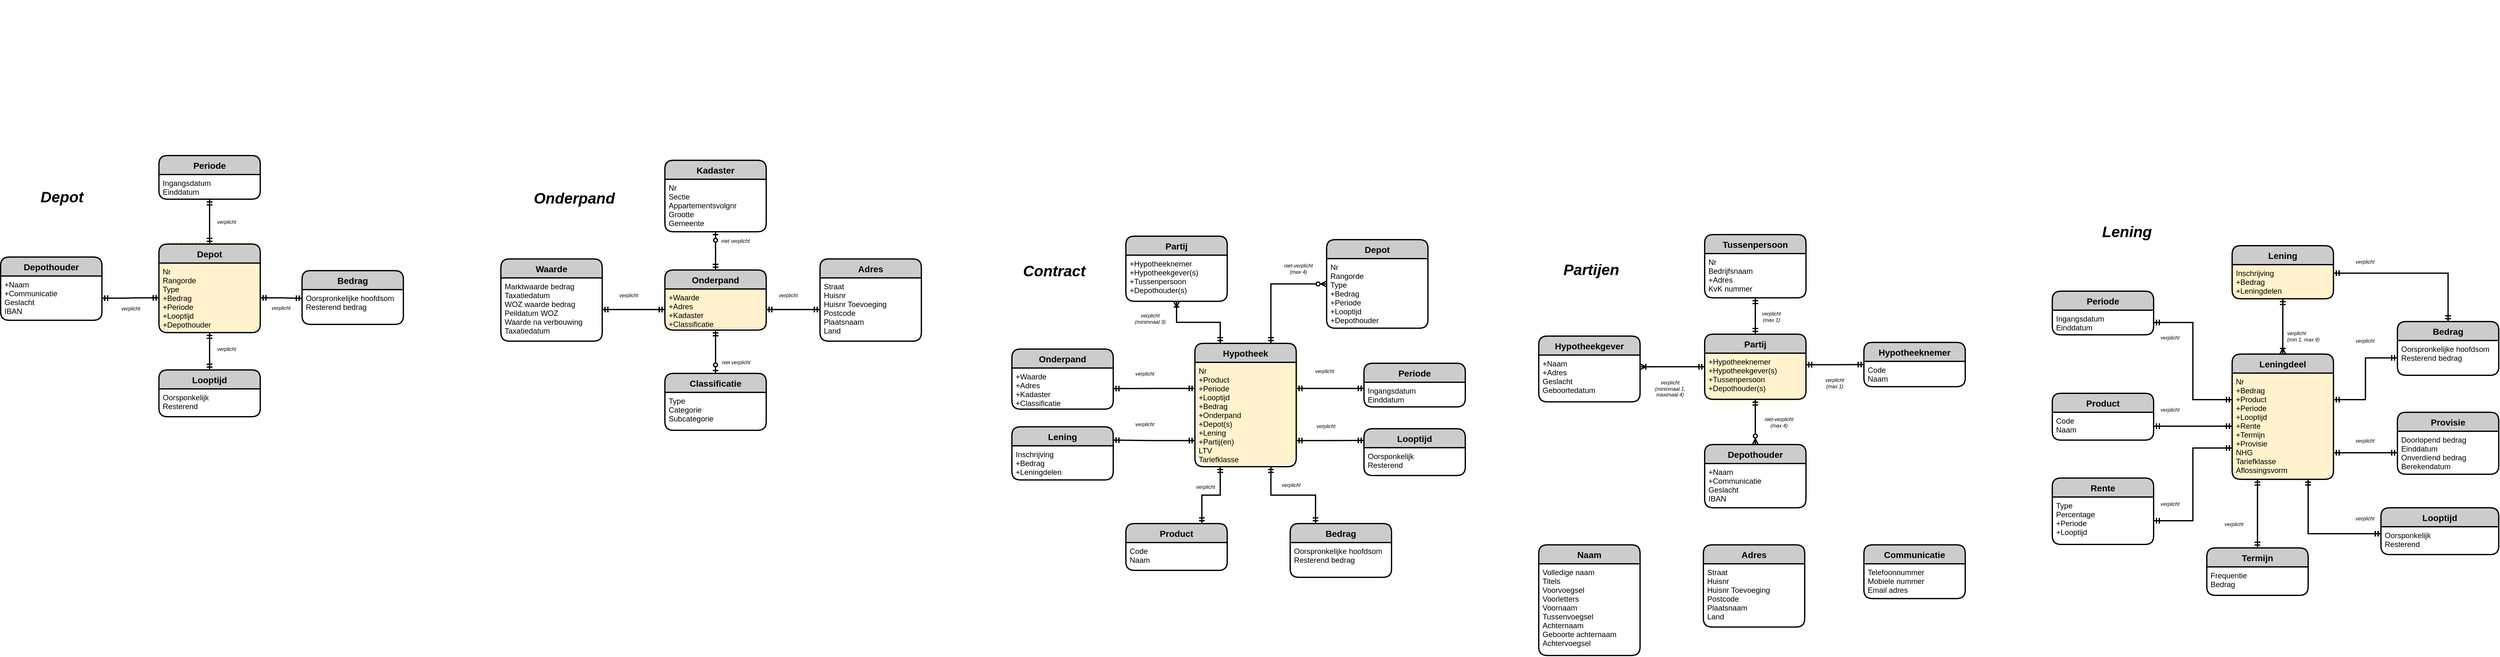 <mxfile version="12.0.2" type="github" pages="3"><diagram id="ZXGyNyprhoDHFiTZlsxl" name="Page-3"><mxGraphModel dx="3490" dy="2632" grid="0" gridSize="10" guides="1" tooltips="1" connect="1" arrows="1" fold="1" page="1" pageScale="1" pageWidth="827" pageHeight="1169" math="0" shadow="0"><root><mxCell id="yricWzxZ3ml_GDjlMAlL-0"/><mxCell id="yricWzxZ3ml_GDjlMAlL-1" parent="yricWzxZ3ml_GDjlMAlL-0"/><mxCell id="ekRhctq5YLh89e4sxRjh-7" value="" style="rounded=1;whiteSpace=wrap;html=1;dashed=1;fillColor=#fff2cc;strokeColor=#d6b656;" parent="yricWzxZ3ml_GDjlMAlL-1" vertex="1"><mxGeometry x="2814" y="-752" width="160" height="81" as="geometry"/></mxCell><mxCell id="ekRhctq5YLh89e4sxRjh-3" value="" style="rounded=1;whiteSpace=wrap;html=1;dashed=1;fillColor=#fff2cc;strokeColor=#d6b656;" parent="yricWzxZ3ml_GDjlMAlL-1" vertex="1"><mxGeometry x="2814" y="-585" width="160" height="200" as="geometry"/></mxCell><mxCell id="xo7ZKaYVP4c7d6Qu_QQn-17" value="" style="rounded=1;whiteSpace=wrap;html=1;dashed=1;fillColor=#fff2cc;strokeColor=none;" parent="yricWzxZ3ml_GDjlMAlL-1" vertex="1"><mxGeometry x="1981" y="-610" width="160" height="100" as="geometry"/></mxCell><mxCell id="xo7ZKaYVP4c7d6Qu_QQn-14" value="" style="rounded=1;whiteSpace=wrap;html=1;dashed=1;fillColor=#fff2cc;strokeColor=#d6b656;" parent="yricWzxZ3ml_GDjlMAlL-1" vertex="1"><mxGeometry x="-460" y="-760" width="160" height="141" as="geometry"/></mxCell><mxCell id="yricWzxZ3ml_GDjlMAlL-2" value="" style="rounded=1;whiteSpace=wrap;html=1;dashed=1;fillColor=#fff2cc;strokeColor=none;" parent="yricWzxZ3ml_GDjlMAlL-1" vertex="1"><mxGeometry x="1179" y="-598" width="160" height="190" as="geometry"/></mxCell><mxCell id="yricWzxZ3ml_GDjlMAlL-53" value="" style="rounded=0;whiteSpace=wrap;html=1;dashed=1;fillColor=#fff2cc;strokeColor=#d6b656;" parent="yricWzxZ3ml_GDjlMAlL-1" vertex="1"><mxGeometry x="339" y="-715" width="160" height="90" as="geometry"/></mxCell><mxCell id="yricWzxZ3ml_GDjlMAlL-3" value="Adres" style="swimlane;childLayout=stackLayout;horizontal=1;startSize=30;horizontalStack=0;fillColor=#CCCCCC;fontColor=#000000;rounded=1;fontSize=14;fontStyle=1;strokeWidth=2;resizeParent=0;resizeLast=1;shadow=0;dashed=0;align=center;" parent="yricWzxZ3ml_GDjlMAlL-1" vertex="1"><mxGeometry x="1979" y="-282.333" width="160" height="130" as="geometry"/></mxCell><mxCell id="yricWzxZ3ml_GDjlMAlL-4" value="Straat&#10;Huisnr&#10;Huisnr Toevoeging&#10;Postcode&#10;Plaatsnaam&#10;Land" style="align=left;strokeColor=none;fillColor=none;spacingLeft=4;fontSize=12;verticalAlign=top;resizable=0;rotatable=0;part=1;" parent="yricWzxZ3ml_GDjlMAlL-3" vertex="1"><mxGeometry y="30" width="160" height="100" as="geometry"/></mxCell><mxCell id="yricWzxZ3ml_GDjlMAlL-6" value="Periode" style="swimlane;childLayout=stackLayout;horizontal=1;startSize=30;horizontalStack=0;fillColor=#CCCCCC;fontColor=#000000;rounded=1;fontSize=14;fontStyle=1;strokeWidth=2;resizeParent=0;resizeLast=1;shadow=0;dashed=0;align=center;" parent="yricWzxZ3ml_GDjlMAlL-1" vertex="1"><mxGeometry x="2530" y="-683.5" width="160" height="69" as="geometry"/></mxCell><mxCell id="yricWzxZ3ml_GDjlMAlL-7" value="Ingangsdatum&#10;Einddatum" style="align=left;strokeColor=none;fillColor=none;spacingLeft=4;fontSize=12;verticalAlign=top;resizable=0;rotatable=0;part=1;" parent="yricWzxZ3ml_GDjlMAlL-6" vertex="1"><mxGeometry y="30" width="160" height="39" as="geometry"/></mxCell><mxCell id="yricWzxZ3ml_GDjlMAlL-8" value="Product" style="swimlane;childLayout=stackLayout;horizontal=1;startSize=30;horizontalStack=0;fillColor=#CCCCCC;fontColor=#000000;rounded=1;fontSize=14;fontStyle=1;strokeWidth=2;resizeParent=0;resizeLast=1;shadow=0;dashed=0;align=center;" parent="yricWzxZ3ml_GDjlMAlL-1" vertex="1"><mxGeometry x="1067" y="-316" width="160" height="74" as="geometry"><mxRectangle x="890" y="-589" width="80" height="30" as="alternateBounds"/></mxGeometry></mxCell><mxCell id="yricWzxZ3ml_GDjlMAlL-9" value="Code&#10;Naam" style="align=left;strokeColor=none;fillColor=none;spacingLeft=4;fontSize=12;verticalAlign=top;resizable=0;rotatable=0;part=1;" parent="yricWzxZ3ml_GDjlMAlL-8" vertex="1"><mxGeometry y="30" width="160" height="44" as="geometry"/></mxCell><mxCell id="yricWzxZ3ml_GDjlMAlL-10" value="Naam" style="swimlane;childLayout=stackLayout;horizontal=1;startSize=30;horizontalStack=0;fillColor=#CCCCCC;fontColor=#000000;rounded=1;fontSize=14;fontStyle=1;strokeWidth=2;resizeParent=0;resizeLast=1;shadow=0;dashed=0;align=center;" parent="yricWzxZ3ml_GDjlMAlL-1" vertex="1"><mxGeometry x="1719.0" y="-282.333" width="160" height="175" as="geometry"/></mxCell><mxCell id="yricWzxZ3ml_GDjlMAlL-11" value="Volledige naam&#10;Titels&#10;Voorvoegsel&#10;Voorletters&#10;Voornaam&#10;Tussenvoegsel&#10;Achternaam&#10;Geboorte achternaam&#10;Achtervoegsel&#9;" style="align=left;strokeColor=none;fillColor=none;spacingLeft=4;fontSize=12;verticalAlign=top;resizable=0;rotatable=0;part=1;" parent="yricWzxZ3ml_GDjlMAlL-10" vertex="1"><mxGeometry y="30" width="160" height="145" as="geometry"/></mxCell><mxCell id="yricWzxZ3ml_GDjlMAlL-12" value="Communicatie" style="swimlane;childLayout=stackLayout;horizontal=1;startSize=30;horizontalStack=0;fillColor=#CCCCCC;fontColor=#000000;rounded=1;fontSize=14;fontStyle=1;strokeWidth=2;resizeParent=0;resizeLast=1;shadow=0;dashed=0;align=center;" parent="yricWzxZ3ml_GDjlMAlL-1" vertex="1"><mxGeometry x="2232.5" y="-282.333" width="160" height="85" as="geometry"/></mxCell><mxCell id="yricWzxZ3ml_GDjlMAlL-13" value="Telefoonnummer&#10;Mobiele nummer&#10;Email adres" style="align=left;strokeColor=none;fillColor=none;spacingLeft=4;fontSize=12;verticalAlign=top;resizable=0;rotatable=0;part=1;" parent="yricWzxZ3ml_GDjlMAlL-12" vertex="1"><mxGeometry y="30" width="160" height="55" as="geometry"/></mxCell><mxCell id="yricWzxZ3ml_GDjlMAlL-14" value="Hypotheekgever" style="swimlane;childLayout=stackLayout;horizontal=1;startSize=30;horizontalStack=0;fillColor=#CCCCCC;fontColor=#000000;rounded=1;fontSize=14;fontStyle=1;strokeWidth=2;resizeParent=0;resizeLast=1;shadow=0;dashed=0;align=center;" parent="yricWzxZ3ml_GDjlMAlL-1" vertex="1"><mxGeometry x="1719" y="-612.5" width="160" height="104" as="geometry"/></mxCell><mxCell id="yricWzxZ3ml_GDjlMAlL-15" value="+Naam&#10;+Adres&#10;Geslacht&#10;Geboortedatum" style="align=left;strokeColor=none;fillColor=none;spacingLeft=4;fontSize=12;verticalAlign=top;resizable=0;rotatable=0;part=1;" parent="yricWzxZ3ml_GDjlMAlL-14" vertex="1"><mxGeometry y="30" width="160" height="74" as="geometry"/></mxCell><mxCell id="yricWzxZ3ml_GDjlMAlL-16" value="Partij" style="swimlane;childLayout=stackLayout;horizontal=1;startSize=30;horizontalStack=0;fillColor=#CCCCCC;fontColor=#000000;rounded=1;fontSize=14;fontStyle=1;strokeWidth=2;resizeParent=0;resizeLast=1;shadow=0;dashed=0;align=center;" parent="yricWzxZ3ml_GDjlMAlL-1" vertex="1"><mxGeometry x="1067.0" y="-770.5" width="160" height="103" as="geometry"/></mxCell><mxCell id="yricWzxZ3ml_GDjlMAlL-17" value="+Hypotheeknemer&#10;+Hypotheekgever(s)&#10;+Tussenpersoon&#10;+Depothouder(s)" style="align=left;strokeColor=none;fillColor=none;spacingLeft=4;fontSize=12;verticalAlign=top;resizable=0;rotatable=0;part=1;" parent="yricWzxZ3ml_GDjlMAlL-16" vertex="1"><mxGeometry y="30" width="160" height="73" as="geometry"/></mxCell><mxCell id="Su4TYK7KQqd4fj0hCSac-6" style="edgeStyle=orthogonalEdgeStyle;rounded=0;orthogonalLoop=1;jettySize=auto;html=1;exitX=0.25;exitY=0;exitDx=0;exitDy=0;entryX=0.5;entryY=1;entryDx=0;entryDy=0;startArrow=ERmandOne;startFill=0;endArrow=ERoneToMany;endFill=0;strokeWidth=2;fontSize=8;" edge="1" parent="yricWzxZ3ml_GDjlMAlL-1" source="yricWzxZ3ml_GDjlMAlL-18" target="yricWzxZ3ml_GDjlMAlL-17"><mxGeometry relative="1" as="geometry"/></mxCell><mxCell id="yricWzxZ3ml_GDjlMAlL-18" value="Hypotheek" style="swimlane;childLayout=stackLayout;horizontal=1;startSize=30;horizontalStack=0;fillColor=#CCCCCC;fontColor=#000000;rounded=1;fontSize=14;fontStyle=1;strokeWidth=2;resizeParent=0;resizeLast=1;shadow=0;dashed=0;align=center;" parent="yricWzxZ3ml_GDjlMAlL-1" vertex="1"><mxGeometry x="1176" y="-601.0" width="160" height="195" as="geometry"/></mxCell><mxCell id="yricWzxZ3ml_GDjlMAlL-19" value="Nr&#10;+Product &#10;+Periode&#10;+Looptijd&#10;+Bedrag&#10;+Onderpand&#10;+Depot(s)&#10;+Lening&#10;+Partij(en)&#10;LTV&#10;Tariefklasse" style="align=left;strokeColor=none;fillColor=none;spacingLeft=4;fontSize=12;verticalAlign=top;resizable=0;rotatable=0;part=1;" parent="yricWzxZ3ml_GDjlMAlL-18" vertex="1"><mxGeometry y="30" width="160" height="165" as="geometry"/></mxCell><mxCell id="yricWzxZ3ml_GDjlMAlL-20" value="Looptijd" style="swimlane;childLayout=stackLayout;horizontal=1;startSize=30;horizontalStack=0;fillColor=#CCCCCC;fontColor=#000000;rounded=1;fontSize=14;fontStyle=1;strokeWidth=2;resizeParent=0;resizeLast=1;shadow=0;dashed=0;align=center;" parent="yricWzxZ3ml_GDjlMAlL-1" vertex="1"><mxGeometry x="3049.0" y="-341" width="186.0" height="74" as="geometry"><mxRectangle x="890" y="-589" width="80" height="30" as="alternateBounds"/></mxGeometry></mxCell><mxCell id="yricWzxZ3ml_GDjlMAlL-21" value="Oorsponkelijk&#10;Resterend" style="align=left;strokeColor=none;fillColor=none;spacingLeft=4;fontSize=12;verticalAlign=top;resizable=0;rotatable=0;part=1;" parent="yricWzxZ3ml_GDjlMAlL-20" vertex="1"><mxGeometry y="30" width="186.0" height="44" as="geometry"/></mxCell><mxCell id="Su4TYK7KQqd4fj0hCSac-0" style="edgeStyle=orthogonalEdgeStyle;rounded=0;orthogonalLoop=1;jettySize=auto;html=1;exitX=0.5;exitY=0;exitDx=0;exitDy=0;entryX=0.5;entryY=1;entryDx=0;entryDy=0;startArrow=ERmandOne;startFill=0;endArrow=ERzeroToOne;endFill=1;strokeWidth=2;fontSize=8;" edge="1" parent="yricWzxZ3ml_GDjlMAlL-1" source="yricWzxZ3ml_GDjlMAlL-22" target="yricWzxZ3ml_GDjlMAlL-29"><mxGeometry relative="1" as="geometry"/></mxCell><mxCell id="yricWzxZ3ml_GDjlMAlL-22" value="Onderpand" style="swimlane;childLayout=stackLayout;horizontal=1;startSize=30;horizontalStack=0;fillColor=#CCCCCC;fontColor=#000000;rounded=1;fontSize=14;fontStyle=1;strokeWidth=2;resizeParent=0;resizeLast=1;shadow=0;dashed=0;align=center;" parent="yricWzxZ3ml_GDjlMAlL-1" vertex="1"><mxGeometry x="339" y="-717" width="160" height="95" as="geometry"/></mxCell><mxCell id="yricWzxZ3ml_GDjlMAlL-23" value="+Waarde&#10;+Adres&#10;+Kadaster&#10;+Classificatie" style="align=left;strokeColor=none;fillColor=none;spacingLeft=4;fontSize=12;verticalAlign=top;resizable=0;rotatable=0;part=1;" parent="yricWzxZ3ml_GDjlMAlL-22" vertex="1"><mxGeometry y="30" width="160" height="65" as="geometry"/></mxCell><mxCell id="yricWzxZ3ml_GDjlMAlL-24" value="Classificatie" style="swimlane;childLayout=stackLayout;horizontal=1;startSize=30;horizontalStack=0;fillColor=#CCCCCC;fontColor=#000000;rounded=1;fontSize=14;fontStyle=1;strokeWidth=2;resizeParent=0;resizeLast=1;shadow=0;dashed=0;align=center;" parent="yricWzxZ3ml_GDjlMAlL-1" vertex="1"><mxGeometry x="339" y="-553.5" width="160" height="90" as="geometry"><mxRectangle x="890" y="-589" width="80" height="30" as="alternateBounds"/></mxGeometry></mxCell><mxCell id="yricWzxZ3ml_GDjlMAlL-25" value="Type&#10;Categorie&#10;Subcategorie" style="align=left;strokeColor=none;fillColor=none;spacingLeft=4;fontSize=12;verticalAlign=top;resizable=0;rotatable=0;part=1;" parent="yricWzxZ3ml_GDjlMAlL-24" vertex="1"><mxGeometry y="30" width="160" height="60" as="geometry"/></mxCell><mxCell id="yricWzxZ3ml_GDjlMAlL-26" value="Waarde" style="swimlane;childLayout=stackLayout;horizontal=1;startSize=30;horizontalStack=0;fillColor=#CCCCCC;fontColor=#000000;rounded=1;fontSize=14;fontStyle=1;strokeWidth=2;resizeParent=0;resizeLast=1;shadow=0;dashed=0;align=center;" parent="yricWzxZ3ml_GDjlMAlL-1" vertex="1"><mxGeometry x="80" y="-734.5" width="160" height="130" as="geometry"><mxRectangle x="890" y="-589" width="80" height="30" as="alternateBounds"/></mxGeometry></mxCell><mxCell id="yricWzxZ3ml_GDjlMAlL-27" value="Marktwaarde bedrag&#10;&#9;Taxatiedatum&#10;WOZ waarde bedrag&#10;&#9;Peildatum WOZ&#10;Waarde na verbouwing&#10;Taxatiedatum" style="align=left;strokeColor=none;fillColor=none;spacingLeft=4;fontSize=12;verticalAlign=top;resizable=0;rotatable=0;part=1;" parent="yricWzxZ3ml_GDjlMAlL-26" vertex="1"><mxGeometry y="30" width="160" height="100" as="geometry"/></mxCell><mxCell id="yricWzxZ3ml_GDjlMAlL-28" value="Kadaster" style="swimlane;childLayout=stackLayout;horizontal=1;startSize=30;horizontalStack=0;fillColor=#CCCCCC;fontColor=#000000;rounded=1;fontSize=14;fontStyle=1;strokeWidth=2;resizeParent=0;resizeLast=1;shadow=0;dashed=0;align=center;" parent="yricWzxZ3ml_GDjlMAlL-1" vertex="1"><mxGeometry x="339" y="-890.5" width="160" height="113" as="geometry"><mxRectangle x="890" y="-589" width="80" height="30" as="alternateBounds"/></mxGeometry></mxCell><mxCell id="yricWzxZ3ml_GDjlMAlL-29" value="Nr&#10;Sectie  &#10;Appartementsvolgnr &#10;Grootte &#10;Gemeente " style="align=left;strokeColor=none;fillColor=none;spacingLeft=4;fontSize=12;verticalAlign=top;resizable=0;rotatable=0;part=1;" parent="yricWzxZ3ml_GDjlMAlL-28" vertex="1"><mxGeometry y="30" width="160" height="83" as="geometry"/></mxCell><mxCell id="yricWzxZ3ml_GDjlMAlL-30" value="Depot" style="swimlane;childLayout=stackLayout;horizontal=1;startSize=30;horizontalStack=0;fillColor=#CCCCCC;fontColor=#000000;rounded=1;fontSize=14;fontStyle=1;strokeWidth=2;resizeParent=0;resizeLast=1;shadow=0;dashed=0;align=center;" parent="yricWzxZ3ml_GDjlMAlL-1" vertex="1"><mxGeometry x="1384.0" y="-765" width="160" height="140" as="geometry"/></mxCell><mxCell id="yricWzxZ3ml_GDjlMAlL-31" value="Nr&#10;Rangorde&#10;Type&#10;+Bedrag&#10;+Periode&#10;+Looptijd&#10;+Depothouder" style="align=left;strokeColor=none;fillColor=none;spacingLeft=4;fontSize=12;verticalAlign=top;resizable=0;rotatable=0;part=1;" parent="yricWzxZ3ml_GDjlMAlL-30" vertex="1"><mxGeometry y="30" width="160" height="110" as="geometry"/></mxCell><mxCell id="yricWzxZ3ml_GDjlMAlL-32" value="Lening" style="swimlane;childLayout=stackLayout;horizontal=1;startSize=30;horizontalStack=0;fillColor=#CCCCCC;fontColor=#000000;rounded=1;fontSize=14;fontStyle=1;strokeWidth=2;resizeParent=0;resizeLast=1;shadow=0;dashed=0;align=center;" parent="yricWzxZ3ml_GDjlMAlL-1" vertex="1"><mxGeometry x="2814" y="-755.5" width="160" height="84" as="geometry"/></mxCell><mxCell id="yricWzxZ3ml_GDjlMAlL-33" value="Inschrijving&#10;+Bedrag&#10;+Leningdelen" style="align=left;strokeColor=none;fillColor=none;spacingLeft=4;fontSize=12;verticalAlign=top;resizable=0;rotatable=0;part=1;" parent="yricWzxZ3ml_GDjlMAlL-32" vertex="1"><mxGeometry y="30" width="160" height="54" as="geometry"/></mxCell><mxCell id="Su4TYK7KQqd4fj0hCSac-20" style="rounded=0;orthogonalLoop=1;jettySize=auto;html=1;exitX=0;exitY=0.75;exitDx=0;exitDy=0;startArrow=ERmandOne;startFill=0;endArrow=ERmandOne;endFill=0;strokeWidth=2;fontSize=8;entryX=1;entryY=0.5;entryDx=0;entryDy=0;edgeStyle=orthogonalEdgeStyle;" edge="1" parent="yricWzxZ3ml_GDjlMAlL-1" source="yricWzxZ3ml_GDjlMAlL-34" target="yricWzxZ3ml_GDjlMAlL-41"><mxGeometry relative="1" as="geometry"/></mxCell><mxCell id="yricWzxZ3ml_GDjlMAlL-34" value="Leningdeel" style="swimlane;childLayout=stackLayout;horizontal=1;startSize=30;horizontalStack=0;fillColor=#CCCCCC;fontColor=#000000;rounded=1;fontSize=14;fontStyle=1;strokeWidth=2;resizeParent=0;resizeLast=1;shadow=0;dashed=0;align=center;swimlaneLine=1;" parent="yricWzxZ3ml_GDjlMAlL-1" vertex="1"><mxGeometry x="2814" y="-584" width="160" height="198" as="geometry"/></mxCell><mxCell id="yricWzxZ3ml_GDjlMAlL-35" value="Nr&#10;+Bedrag&#10;+Product &#10;+Periode&#10;+Looptijd&#10;+Rente &#10;+Termijn&#10;+Provisie&#10;NHG&#10;Tariefklasse&#10;Aflossingsvorm" style="align=left;strokeColor=none;fillColor=none;spacingLeft=4;fontSize=12;verticalAlign=top;resizable=0;rotatable=0;part=1;" parent="yricWzxZ3ml_GDjlMAlL-34" vertex="1"><mxGeometry y="30" width="160" height="168" as="geometry"/></mxCell><mxCell id="yricWzxZ3ml_GDjlMAlL-36" value="Provisie" style="swimlane;childLayout=stackLayout;horizontal=1;startSize=30;horizontalStack=0;fillColor=#CCCCCC;fontColor=#000000;rounded=1;fontSize=14;fontStyle=1;strokeWidth=2;resizeParent=0;resizeLast=1;shadow=0;dashed=0;align=center;" parent="yricWzxZ3ml_GDjlMAlL-1" vertex="1"><mxGeometry x="3075.0" y="-492.0" width="160" height="98" as="geometry"><mxRectangle x="890" y="-589" width="80" height="30" as="alternateBounds"/></mxGeometry></mxCell><mxCell id="yricWzxZ3ml_GDjlMAlL-37" value="Doorlopend bedrag&#10;Einddatum&#10;Onverdiend bedrag&#10;Berekendatum" style="align=left;strokeColor=none;fillColor=none;spacingLeft=4;fontSize=12;verticalAlign=top;resizable=0;rotatable=0;part=1;" parent="yricWzxZ3ml_GDjlMAlL-36" vertex="1"><mxGeometry y="30" width="160" height="68" as="geometry"/></mxCell><mxCell id="yricWzxZ3ml_GDjlMAlL-38" value="Termijn" style="swimlane;childLayout=stackLayout;horizontal=1;startSize=30;horizontalStack=0;fillColor=#CCCCCC;fontColor=#000000;rounded=1;fontSize=14;fontStyle=1;strokeWidth=2;resizeParent=0;resizeLast=1;shadow=0;dashed=0;align=center;" parent="yricWzxZ3ml_GDjlMAlL-1" vertex="1"><mxGeometry x="2774" y="-277.5" width="160" height="75" as="geometry"><mxRectangle x="890" y="-589" width="80" height="30" as="alternateBounds"/></mxGeometry></mxCell><mxCell id="yricWzxZ3ml_GDjlMAlL-39" value="Frequentie&#10;Bedrag" style="align=left;strokeColor=none;fillColor=none;spacingLeft=4;fontSize=12;verticalAlign=top;resizable=0;rotatable=0;part=1;" parent="yricWzxZ3ml_GDjlMAlL-38" vertex="1"><mxGeometry y="30" width="160" height="45" as="geometry"/></mxCell><mxCell id="yricWzxZ3ml_GDjlMAlL-40" value="Rente" style="swimlane;childLayout=stackLayout;horizontal=1;startSize=30;horizontalStack=0;fillColor=#CCCCCC;fontColor=#000000;rounded=1;fontSize=14;fontStyle=1;strokeWidth=2;resizeParent=0;resizeLast=1;shadow=0;dashed=0;align=center;" parent="yricWzxZ3ml_GDjlMAlL-1" vertex="1"><mxGeometry x="2530" y="-388" width="160" height="105" as="geometry"><mxRectangle x="890" y="-589" width="80" height="30" as="alternateBounds"/></mxGeometry></mxCell><mxCell id="yricWzxZ3ml_GDjlMAlL-41" value="Type&#10;Percentage&#10;+Periode&#10;+Looptijd" style="align=left;strokeColor=none;fillColor=none;spacingLeft=4;fontSize=12;verticalAlign=top;resizable=0;rotatable=0;part=1;" parent="yricWzxZ3ml_GDjlMAlL-40" vertex="1"><mxGeometry y="30" width="160" height="75" as="geometry"/></mxCell><mxCell id="yricWzxZ3ml_GDjlMAlL-42" value="Bedrag" style="swimlane;childLayout=stackLayout;horizontal=1;startSize=30;horizontalStack=0;fillColor=#CCCCCC;fontColor=#000000;rounded=1;fontSize=14;fontStyle=1;strokeWidth=2;resizeParent=0;resizeLast=1;shadow=0;dashed=0;align=center;" parent="yricWzxZ3ml_GDjlMAlL-1" vertex="1"><mxGeometry x="3075.0" y="-635.5" width="160" height="85" as="geometry"><mxRectangle x="890" y="-589" width="80" height="30" as="alternateBounds"/></mxGeometry></mxCell><mxCell id="yricWzxZ3ml_GDjlMAlL-43" value="Oorspronkelijke hoofdsom&#10;Resterend bedrag" style="align=left;strokeColor=none;fillColor=none;spacingLeft=4;fontSize=12;verticalAlign=top;resizable=0;rotatable=0;part=1;" parent="yricWzxZ3ml_GDjlMAlL-42" vertex="1"><mxGeometry y="30" width="160" height="55" as="geometry"/></mxCell><mxCell id="yricWzxZ3ml_GDjlMAlL-44" value="Depothouder" style="swimlane;childLayout=stackLayout;horizontal=1;startSize=30;horizontalStack=0;fillColor=#CCCCCC;fontColor=#000000;rounded=1;fontSize=14;fontStyle=1;strokeWidth=2;resizeParent=0;resizeLast=1;shadow=0;dashed=0;align=center;" parent="yricWzxZ3ml_GDjlMAlL-1" vertex="1"><mxGeometry x="1981" y="-441.0" width="160" height="100" as="geometry"/></mxCell><mxCell id="yricWzxZ3ml_GDjlMAlL-45" value="+Naam&#10;+Communicatie&#10;Geslacht&#10;IBAN" style="align=left;strokeColor=none;fillColor=none;spacingLeft=4;fontSize=12;verticalAlign=top;resizable=0;rotatable=0;part=1;" parent="yricWzxZ3ml_GDjlMAlL-44" vertex="1"><mxGeometry y="30" width="160" height="70" as="geometry"/></mxCell><mxCell id="yricWzxZ3ml_GDjlMAlL-46" value="Tussenpersoon" style="swimlane;childLayout=stackLayout;horizontal=1;startSize=30;horizontalStack=0;fillColor=#CCCCCC;fontColor=#000000;rounded=1;fontSize=14;fontStyle=1;strokeWidth=2;resizeParent=0;resizeLast=1;shadow=0;dashed=0;align=center;" parent="yricWzxZ3ml_GDjlMAlL-1" vertex="1"><mxGeometry x="1981" y="-773" width="160" height="100" as="geometry"/></mxCell><mxCell id="yricWzxZ3ml_GDjlMAlL-47" value="Nr&#10;Bedrijfsnaam&#10;+Adres&#10;KvK nummer" style="align=left;strokeColor=none;fillColor=none;spacingLeft=4;fontSize=12;verticalAlign=top;resizable=0;rotatable=0;part=1;" parent="yricWzxZ3ml_GDjlMAlL-46" vertex="1"><mxGeometry y="30" width="160" height="70" as="geometry"/></mxCell><mxCell id="yricWzxZ3ml_GDjlMAlL-48" value="Hypotheeknemer" style="swimlane;childLayout=stackLayout;horizontal=1;startSize=30;horizontalStack=0;fillColor=#CCCCCC;fontColor=#000000;rounded=1;fontSize=14;fontStyle=1;strokeWidth=2;resizeParent=0;resizeLast=1;shadow=0;dashed=0;align=center;" parent="yricWzxZ3ml_GDjlMAlL-1" vertex="1"><mxGeometry x="2232.5" y="-602.5" width="160" height="70" as="geometry"/></mxCell><mxCell id="yricWzxZ3ml_GDjlMAlL-49" value="Code&#10;Naam" style="align=left;strokeColor=none;fillColor=none;spacingLeft=4;fontSize=12;verticalAlign=top;resizable=0;rotatable=0;part=1;" parent="yricWzxZ3ml_GDjlMAlL-48" vertex="1"><mxGeometry y="30" width="160" height="40" as="geometry"/></mxCell><mxCell id="yricWzxZ3ml_GDjlMAlL-51" value="&lt;font&gt;&lt;br&gt;&lt;/font&gt;" style="text;html=1;strokeColor=none;fillColor=none;align=center;verticalAlign=middle;whiteSpace=wrap;rounded=0;" parent="yricWzxZ3ml_GDjlMAlL-1" vertex="1"><mxGeometry x="913" y="-1143.5" width="154" height="106" as="geometry"/></mxCell><mxCell id="yricWzxZ3ml_GDjlMAlL-56" value="Adres" style="swimlane;childLayout=stackLayout;horizontal=1;startSize=30;horizontalStack=0;fillColor=#CCCCCC;fontColor=#000000;rounded=1;fontSize=14;fontStyle=1;strokeWidth=2;resizeParent=0;resizeLast=1;shadow=0;dashed=0;align=center;" parent="yricWzxZ3ml_GDjlMAlL-1" vertex="1"><mxGeometry x="584" y="-734.5" width="160" height="130" as="geometry"/></mxCell><mxCell id="yricWzxZ3ml_GDjlMAlL-57" value="Straat&#10;Huisnr&#10;Huisnr Toevoeging&#10;Postcode&#10;Plaatsnaam&#10;Land" style="align=left;strokeColor=none;fillColor=none;spacingLeft=4;fontSize=12;verticalAlign=top;resizable=0;rotatable=0;part=1;" parent="yricWzxZ3ml_GDjlMAlL-56" vertex="1"><mxGeometry y="30" width="160" height="100" as="geometry"/></mxCell><mxCell id="xo7ZKaYVP4c7d6Qu_QQn-0" value="Onderpand" style="swimlane;childLayout=stackLayout;horizontal=1;startSize=30;horizontalStack=0;fillColor=#CCCCCC;fontColor=#000000;rounded=1;fontSize=14;fontStyle=1;strokeWidth=2;resizeParent=0;resizeLast=1;shadow=0;dashed=0;align=center;" parent="yricWzxZ3ml_GDjlMAlL-1" vertex="1"><mxGeometry x="887" y="-592" width="160" height="95" as="geometry"/></mxCell><mxCell id="xo7ZKaYVP4c7d6Qu_QQn-1" value="+Waarde&#10;+Adres&#10;+Kadaster&#10;+Classificatie" style="align=left;strokeColor=none;fillColor=none;spacingLeft=4;fontSize=12;verticalAlign=top;resizable=0;rotatable=0;part=1;" parent="xo7ZKaYVP4c7d6Qu_QQn-0" vertex="1"><mxGeometry y="30" width="160" height="65" as="geometry"/></mxCell><mxCell id="_F6Lbg94MhcEEblhQOoZ-1" style="edgeStyle=orthogonalEdgeStyle;rounded=0;orthogonalLoop=1;jettySize=auto;html=1;exitX=0.5;exitY=0;exitDx=0;exitDy=0;entryX=0.5;entryY=1;entryDx=0;entryDy=0;startArrow=ERmandOne;startFill=0;endArrow=ERmandOne;endFill=0;strokeWidth=2;" edge="1" parent="yricWzxZ3ml_GDjlMAlL-1" source="xo7ZKaYVP4c7d6Qu_QQn-3" target="xo7ZKaYVP4c7d6Qu_QQn-8"><mxGeometry relative="1" as="geometry"/></mxCell><mxCell id="xo7ZKaYVP4c7d6Qu_QQn-3" value="Depot" style="swimlane;childLayout=stackLayout;horizontal=1;startSize=30;horizontalStack=0;fillColor=#CCCCCC;fontColor=#000000;rounded=1;fontSize=14;fontStyle=1;strokeWidth=2;resizeParent=0;resizeLast=1;shadow=0;dashed=0;align=center;" parent="yricWzxZ3ml_GDjlMAlL-1" vertex="1"><mxGeometry x="-460" y="-758" width="160" height="140" as="geometry"/></mxCell><mxCell id="xo7ZKaYVP4c7d6Qu_QQn-4" value="Nr&#10;Rangorde&#10;Type&#10;+Bedrag&#10;+Periode&#10;+Looptijd&#10;+Depothouder" style="align=left;strokeColor=none;fillColor=none;spacingLeft=4;fontSize=12;verticalAlign=top;resizable=0;rotatable=0;part=1;" parent="xo7ZKaYVP4c7d6Qu_QQn-3" vertex="1"><mxGeometry y="30" width="160" height="110" as="geometry"/></mxCell><mxCell id="xo7ZKaYVP4c7d6Qu_QQn-5" value="Bedrag" style="swimlane;childLayout=stackLayout;horizontal=1;startSize=30;horizontalStack=0;fillColor=#CCCCCC;fontColor=#000000;rounded=1;fontSize=14;fontStyle=1;strokeWidth=2;resizeParent=0;resizeLast=1;shadow=0;dashed=0;align=center;" parent="yricWzxZ3ml_GDjlMAlL-1" vertex="1"><mxGeometry x="-234" y="-716" width="160" height="85" as="geometry"><mxRectangle x="890" y="-589" width="80" height="30" as="alternateBounds"/></mxGeometry></mxCell><mxCell id="xo7ZKaYVP4c7d6Qu_QQn-6" value="Oorspronkelijke hoofdsom&#10;Resterend bedrag" style="align=left;strokeColor=none;fillColor=none;spacingLeft=4;fontSize=12;verticalAlign=top;resizable=0;rotatable=0;part=1;" parent="xo7ZKaYVP4c7d6Qu_QQn-5" vertex="1"><mxGeometry y="30" width="160" height="55" as="geometry"/></mxCell><mxCell id="xo7ZKaYVP4c7d6Qu_QQn-7" value="Periode" style="swimlane;childLayout=stackLayout;horizontal=1;startSize=30;horizontalStack=0;fillColor=#CCCCCC;fontColor=#000000;rounded=1;fontSize=14;fontStyle=1;strokeWidth=2;resizeParent=0;resizeLast=1;shadow=0;dashed=0;align=center;" parent="yricWzxZ3ml_GDjlMAlL-1" vertex="1"><mxGeometry x="-460" y="-898" width="160" height="69" as="geometry"/></mxCell><mxCell id="xo7ZKaYVP4c7d6Qu_QQn-8" value="Ingangsdatum&#10;Einddatum" style="align=left;strokeColor=none;fillColor=none;spacingLeft=4;fontSize=12;verticalAlign=top;resizable=0;rotatable=0;part=1;" parent="xo7ZKaYVP4c7d6Qu_QQn-7" vertex="1"><mxGeometry y="30" width="160" height="39" as="geometry"/></mxCell><mxCell id="_F6Lbg94MhcEEblhQOoZ-3" style="edgeStyle=orthogonalEdgeStyle;rounded=0;orthogonalLoop=1;jettySize=auto;html=1;exitX=0.5;exitY=0;exitDx=0;exitDy=0;entryX=0.5;entryY=1;entryDx=0;entryDy=0;startArrow=ERmandOne;startFill=0;endArrow=ERmandOne;endFill=0;strokeWidth=2;" edge="1" parent="yricWzxZ3ml_GDjlMAlL-1" source="xo7ZKaYVP4c7d6Qu_QQn-9" target="xo7ZKaYVP4c7d6Qu_QQn-4"><mxGeometry relative="1" as="geometry"/></mxCell><mxCell id="xo7ZKaYVP4c7d6Qu_QQn-9" value="Looptijd" style="swimlane;childLayout=stackLayout;horizontal=1;startSize=30;horizontalStack=0;fillColor=#CCCCCC;fontColor=#000000;rounded=1;fontSize=14;fontStyle=1;strokeWidth=2;resizeParent=0;resizeLast=1;shadow=0;dashed=0;align=center;" parent="yricWzxZ3ml_GDjlMAlL-1" vertex="1"><mxGeometry x="-460" y="-559" width="160" height="74" as="geometry"><mxRectangle x="890" y="-589" width="80" height="30" as="alternateBounds"/></mxGeometry></mxCell><mxCell id="xo7ZKaYVP4c7d6Qu_QQn-10" value="Oorsponkelijk&#10;Resterend" style="align=left;strokeColor=none;fillColor=none;spacingLeft=4;fontSize=12;verticalAlign=top;resizable=0;rotatable=0;part=1;" parent="xo7ZKaYVP4c7d6Qu_QQn-9" vertex="1"><mxGeometry y="30" width="160" height="44" as="geometry"/></mxCell><mxCell id="xo7ZKaYVP4c7d6Qu_QQn-11" value="Depothouder" style="swimlane;childLayout=stackLayout;horizontal=1;startSize=30;horizontalStack=0;fillColor=#CCCCCC;fontColor=#000000;rounded=1;fontSize=14;fontStyle=1;strokeWidth=2;resizeParent=0;resizeLast=1;shadow=0;dashed=0;align=center;" parent="yricWzxZ3ml_GDjlMAlL-1" vertex="1"><mxGeometry x="-710" y="-737.5" width="160" height="100" as="geometry"/></mxCell><mxCell id="xo7ZKaYVP4c7d6Qu_QQn-12" value="+Naam&#10;+Communicatie&#10;Geslacht&#10;IBAN" style="align=left;strokeColor=none;fillColor=none;spacingLeft=4;fontSize=12;verticalAlign=top;resizable=0;rotatable=0;part=1;" parent="xo7ZKaYVP4c7d6Qu_QQn-11" vertex="1"><mxGeometry y="30" width="160" height="70" as="geometry"/></mxCell><mxCell id="Su4TYK7KQqd4fj0hCSac-12" style="edgeStyle=orthogonalEdgeStyle;rounded=0;orthogonalLoop=1;jettySize=auto;html=1;exitX=0;exitY=0.5;exitDx=0;exitDy=0;entryX=1;entryY=0.25;entryDx=0;entryDy=0;startArrow=ERmandOne;startFill=0;endArrow=ERoneToMany;endFill=0;strokeWidth=2;fontSize=8;" edge="1" parent="yricWzxZ3ml_GDjlMAlL-1" source="xo7ZKaYVP4c7d6Qu_QQn-15" target="yricWzxZ3ml_GDjlMAlL-15"><mxGeometry relative="1" as="geometry"/></mxCell><mxCell id="Su4TYK7KQqd4fj0hCSac-15" style="edgeStyle=orthogonalEdgeStyle;rounded=0;orthogonalLoop=1;jettySize=auto;html=1;exitX=0.5;exitY=0;exitDx=0;exitDy=0;entryX=0.5;entryY=1;entryDx=0;entryDy=0;startArrow=ERmandOne;startFill=0;endArrow=ERmandOne;endFill=0;strokeWidth=2;fontSize=8;" edge="1" parent="yricWzxZ3ml_GDjlMAlL-1" source="xo7ZKaYVP4c7d6Qu_QQn-15" target="yricWzxZ3ml_GDjlMAlL-47"><mxGeometry relative="1" as="geometry"/></mxCell><mxCell id="xo7ZKaYVP4c7d6Qu_QQn-15" value="Partij" style="swimlane;childLayout=stackLayout;horizontal=1;startSize=30;horizontalStack=0;fillColor=#CCCCCC;fontColor=#000000;rounded=1;fontSize=14;fontStyle=1;strokeWidth=2;resizeParent=0;resizeLast=1;shadow=0;dashed=0;align=center;" parent="yricWzxZ3ml_GDjlMAlL-1" vertex="1"><mxGeometry x="1981" y="-615.5" width="160" height="103" as="geometry"/></mxCell><mxCell id="xo7ZKaYVP4c7d6Qu_QQn-16" value="+Hypotheeknemer&#10;+Hypotheekgever(s)&#10;+Tussenpersoon&#10;+Depothouder(s)" style="align=left;strokeColor=none;fillColor=none;spacingLeft=4;fontSize=12;verticalAlign=top;resizable=0;rotatable=0;part=1;" parent="xo7ZKaYVP4c7d6Qu_QQn-15" vertex="1"><mxGeometry y="30" width="160" height="73" as="geometry"/></mxCell><mxCell id="xo7ZKaYVP4c7d6Qu_QQn-20" value="&lt;span style=&quot;font-size: 24px&quot;&gt;&lt;b&gt;&lt;i&gt;Depot&lt;/i&gt;&lt;/b&gt;&lt;/span&gt;" style="text;html=1;strokeColor=none;fillColor=none;align=center;verticalAlign=middle;whiteSpace=wrap;rounded=0;" parent="yricWzxZ3ml_GDjlMAlL-1" vertex="1"><mxGeometry x="-690" y="-885.5" width="154" height="106" as="geometry"/></mxCell><mxCell id="xo7ZKaYVP4c7d6Qu_QQn-21" value="&lt;span style=&quot;font-size: 24px&quot;&gt;&lt;b&gt;&lt;i&gt;Onderpand&lt;/i&gt;&lt;/b&gt;&lt;/span&gt;" style="text;html=1;strokeColor=none;fillColor=none;align=center;verticalAlign=middle;whiteSpace=wrap;rounded=0;" parent="yricWzxZ3ml_GDjlMAlL-1" vertex="1"><mxGeometry x="119" y="-883.5" width="154" height="106" as="geometry"/></mxCell><mxCell id="ekRhctq5YLh89e4sxRjh-0" value="&lt;span style=&quot;font-size: 24px&quot;&gt;&lt;b&gt;&lt;i&gt;Partijen&lt;/i&gt;&lt;/b&gt;&lt;/span&gt;" style="text;html=1;strokeColor=none;fillColor=none;align=center;verticalAlign=middle;whiteSpace=wrap;rounded=0;" parent="yricWzxZ3ml_GDjlMAlL-1" vertex="1"><mxGeometry x="1725" y="-770.5" width="154" height="106" as="geometry"/></mxCell><mxCell id="ekRhctq5YLh89e4sxRjh-8" value="Product" style="swimlane;childLayout=stackLayout;horizontal=1;startSize=30;horizontalStack=0;fillColor=#CCCCCC;fontColor=#000000;rounded=1;fontSize=14;fontStyle=1;strokeWidth=2;resizeParent=0;resizeLast=1;shadow=0;dashed=0;align=center;" parent="yricWzxZ3ml_GDjlMAlL-1" vertex="1"><mxGeometry x="2530" y="-522" width="160" height="74" as="geometry"><mxRectangle x="890" y="-589" width="80" height="30" as="alternateBounds"/></mxGeometry></mxCell><mxCell id="ekRhctq5YLh89e4sxRjh-9" value="Code&#10;Naam" style="align=left;strokeColor=none;fillColor=none;spacingLeft=4;fontSize=12;verticalAlign=top;resizable=0;rotatable=0;part=1;" parent="ekRhctq5YLh89e4sxRjh-8" vertex="1"><mxGeometry y="30" width="160" height="44" as="geometry"/></mxCell><mxCell id="ekRhctq5YLh89e4sxRjh-12" value="Periode" style="swimlane;childLayout=stackLayout;horizontal=1;startSize=30;horizontalStack=0;fillColor=#CCCCCC;fontColor=#000000;rounded=1;fontSize=14;fontStyle=1;strokeWidth=2;resizeParent=0;resizeLast=1;shadow=0;dashed=0;align=center;" parent="yricWzxZ3ml_GDjlMAlL-1" vertex="1"><mxGeometry x="1443" y="-569.5" width="160" height="69" as="geometry"/></mxCell><mxCell id="ekRhctq5YLh89e4sxRjh-13" value="Ingangsdatum&#10;Einddatum" style="align=left;strokeColor=none;fillColor=none;spacingLeft=4;fontSize=12;verticalAlign=top;resizable=0;rotatable=0;part=1;" parent="ekRhctq5YLh89e4sxRjh-12" vertex="1"><mxGeometry y="30" width="160" height="39" as="geometry"/></mxCell><mxCell id="ekRhctq5YLh89e4sxRjh-14" value="Looptijd" style="swimlane;childLayout=stackLayout;horizontal=1;startSize=30;horizontalStack=0;fillColor=#CCCCCC;fontColor=#000000;rounded=1;fontSize=14;fontStyle=1;strokeWidth=2;resizeParent=0;resizeLast=1;shadow=0;dashed=0;align=center;" parent="yricWzxZ3ml_GDjlMAlL-1" vertex="1"><mxGeometry x="1443.0" y="-466.0" width="160" height="74" as="geometry"><mxRectangle x="890" y="-589" width="80" height="30" as="alternateBounds"/></mxGeometry></mxCell><mxCell id="ekRhctq5YLh89e4sxRjh-15" value="Oorsponkelijk&#10;Resterend" style="align=left;strokeColor=none;fillColor=none;spacingLeft=4;fontSize=12;verticalAlign=top;resizable=0;rotatable=0;part=1;" parent="ekRhctq5YLh89e4sxRjh-14" vertex="1"><mxGeometry y="30" width="160" height="44" as="geometry"/></mxCell><mxCell id="ekRhctq5YLh89e4sxRjh-16" value="Lening" style="swimlane;childLayout=stackLayout;horizontal=1;startSize=30;horizontalStack=0;fillColor=#CCCCCC;fontColor=#000000;rounded=1;fontSize=14;fontStyle=1;strokeWidth=2;resizeParent=0;resizeLast=1;shadow=0;dashed=0;align=center;" parent="yricWzxZ3ml_GDjlMAlL-1" vertex="1"><mxGeometry x="887" y="-469.0" width="160" height="84" as="geometry"/></mxCell><mxCell id="ekRhctq5YLh89e4sxRjh-17" value="Inschrijving&#10;+Bedrag&#10;+Leningdelen" style="align=left;strokeColor=none;fillColor=none;spacingLeft=4;fontSize=12;verticalAlign=top;resizable=0;rotatable=0;part=1;" parent="ekRhctq5YLh89e4sxRjh-16" vertex="1"><mxGeometry y="30" width="160" height="54" as="geometry"/></mxCell><mxCell id="ekRhctq5YLh89e4sxRjh-18" value="Bedrag" style="swimlane;childLayout=stackLayout;horizontal=1;startSize=30;horizontalStack=0;fillColor=#CCCCCC;fontColor=#000000;rounded=1;fontSize=14;fontStyle=1;strokeWidth=2;resizeParent=0;resizeLast=1;shadow=0;dashed=0;align=center;" parent="yricWzxZ3ml_GDjlMAlL-1" vertex="1"><mxGeometry x="1326.5" y="-316" width="160" height="85" as="geometry"><mxRectangle x="890" y="-589" width="80" height="30" as="alternateBounds"/></mxGeometry></mxCell><mxCell id="ekRhctq5YLh89e4sxRjh-19" value="Oorspronkelijke hoofdsom&#10;Resterend bedrag" style="align=left;strokeColor=none;fillColor=none;spacingLeft=4;fontSize=12;verticalAlign=top;resizable=0;rotatable=0;part=1;" parent="ekRhctq5YLh89e4sxRjh-18" vertex="1"><mxGeometry y="30" width="160" height="55" as="geometry"/></mxCell><mxCell id="ekRhctq5YLh89e4sxRjh-20" value="&lt;span style=&quot;font-size: 24px&quot;&gt;&lt;b&gt;&lt;i&gt;Contract&lt;/i&gt;&lt;/b&gt;&lt;/span&gt;" style="text;html=1;strokeColor=none;fillColor=none;align=center;verticalAlign=middle;whiteSpace=wrap;rounded=0;" parent="yricWzxZ3ml_GDjlMAlL-1" vertex="1"><mxGeometry x="877" y="-768" width="154" height="106" as="geometry"/></mxCell><mxCell id="ekRhctq5YLh89e4sxRjh-21" value="&lt;span style=&quot;font-size: 24px&quot;&gt;&lt;b&gt;&lt;i&gt;Lening&lt;/i&gt;&lt;/b&gt;&lt;/span&gt;" style="text;html=1;strokeColor=none;fillColor=none;align=center;verticalAlign=middle;whiteSpace=wrap;rounded=0;" parent="yricWzxZ3ml_GDjlMAlL-1" vertex="1"><mxGeometry x="2571" y="-830.5" width="154" height="106" as="geometry"/></mxCell><mxCell id="_F6Lbg94MhcEEblhQOoZ-0" value="" style="edgeStyle=entityRelationEdgeStyle;fontSize=12;html=1;endArrow=ERmandOne;startArrow=ERmandOne;entryX=0;entryY=0.5;entryDx=0;entryDy=0;exitX=1;exitY=0.5;exitDx=0;exitDy=0;endFill=0;startFill=0;strokeWidth=2;" edge="1" parent="yricWzxZ3ml_GDjlMAlL-1" source="xo7ZKaYVP4c7d6Qu_QQn-12" target="xo7ZKaYVP4c7d6Qu_QQn-4"><mxGeometry width="100" height="100" relative="1" as="geometry"><mxPoint x="-606" y="-415" as="sourcePoint"/><mxPoint x="-506" y="-515" as="targetPoint"/></mxGeometry></mxCell><mxCell id="_F6Lbg94MhcEEblhQOoZ-2" style="edgeStyle=orthogonalEdgeStyle;rounded=0;orthogonalLoop=1;jettySize=auto;html=1;exitX=1;exitY=0.5;exitDx=0;exitDy=0;entryX=0;entryY=0.25;entryDx=0;entryDy=0;startArrow=ERmandOne;startFill=0;endArrow=ERmandOne;endFill=0;strokeWidth=2;" edge="1" parent="yricWzxZ3ml_GDjlMAlL-1" source="xo7ZKaYVP4c7d6Qu_QQn-4" target="xo7ZKaYVP4c7d6Qu_QQn-6"><mxGeometry relative="1" as="geometry"/></mxCell><mxCell id="_F6Lbg94MhcEEblhQOoZ-4" value="verplicht" style="text;html=1;fontStyle=2;fontSize=8;" vertex="1" parent="yricWzxZ3ml_GDjlMAlL-1"><mxGeometry x="-284" y="-668.5" width="50" height="30" as="geometry"/></mxCell><mxCell id="_F6Lbg94MhcEEblhQOoZ-5" value="verplicht" style="text;html=1;fontStyle=2;fontSize=8;" vertex="1" parent="yricWzxZ3ml_GDjlMAlL-1"><mxGeometry x="-370" y="-603.5" width="50" height="30" as="geometry"/></mxCell><mxCell id="_F6Lbg94MhcEEblhQOoZ-6" value="verplicht" style="text;html=1;fontStyle=2;fontSize=8;" vertex="1" parent="yricWzxZ3ml_GDjlMAlL-1"><mxGeometry x="-370" y="-804.5" width="50" height="30" as="geometry"/></mxCell><mxCell id="Su4TYK7KQqd4fj0hCSac-1" style="edgeStyle=orthogonalEdgeStyle;rounded=0;orthogonalLoop=1;jettySize=auto;html=1;exitX=0;exitY=0.5;exitDx=0;exitDy=0;startArrow=ERmandOne;startFill=0;endArrow=ERmandOne;endFill=0;strokeWidth=2;fontSize=8;" edge="1" parent="yricWzxZ3ml_GDjlMAlL-1" source="yricWzxZ3ml_GDjlMAlL-23" target="yricWzxZ3ml_GDjlMAlL-27"><mxGeometry relative="1" as="geometry"/></mxCell><mxCell id="Su4TYK7KQqd4fj0hCSac-2" style="edgeStyle=orthogonalEdgeStyle;rounded=0;orthogonalLoop=1;jettySize=auto;html=1;exitX=1;exitY=0.5;exitDx=0;exitDy=0;entryX=0;entryY=0.5;entryDx=0;entryDy=0;startArrow=ERmandOne;startFill=0;endArrow=ERmandOne;endFill=0;strokeWidth=2;fontSize=8;" edge="1" parent="yricWzxZ3ml_GDjlMAlL-1" source="yricWzxZ3ml_GDjlMAlL-23" target="yricWzxZ3ml_GDjlMAlL-57"><mxGeometry relative="1" as="geometry"/></mxCell><mxCell id="Su4TYK7KQqd4fj0hCSac-3" style="edgeStyle=orthogonalEdgeStyle;rounded=0;orthogonalLoop=1;jettySize=auto;html=1;exitX=0.5;exitY=1;exitDx=0;exitDy=0;startArrow=ERmandOne;startFill=0;endArrow=ERzeroToOne;endFill=1;strokeWidth=2;fontSize=8;" edge="1" parent="yricWzxZ3ml_GDjlMAlL-1" source="yricWzxZ3ml_GDjlMAlL-23" target="yricWzxZ3ml_GDjlMAlL-24"><mxGeometry relative="1" as="geometry"/></mxCell><mxCell id="Su4TYK7KQqd4fj0hCSac-4" style="edgeStyle=orthogonalEdgeStyle;rounded=0;orthogonalLoop=1;jettySize=auto;html=1;exitX=1;exitY=0.25;exitDx=0;exitDy=0;entryX=0;entryY=0.25;entryDx=0;entryDy=0;startArrow=ERmandOne;startFill=0;endArrow=ERmandOne;endFill=0;strokeWidth=2;fontSize=8;" edge="1" parent="yricWzxZ3ml_GDjlMAlL-1" source="yricWzxZ3ml_GDjlMAlL-19" target="ekRhctq5YLh89e4sxRjh-13"><mxGeometry relative="1" as="geometry"/></mxCell><mxCell id="Su4TYK7KQqd4fj0hCSac-5" style="edgeStyle=orthogonalEdgeStyle;rounded=0;orthogonalLoop=1;jettySize=auto;html=1;exitX=1;exitY=0.75;exitDx=0;exitDy=0;entryX=0;entryY=0.25;entryDx=0;entryDy=0;startArrow=ERmandOne;startFill=0;endArrow=ERmandOne;endFill=0;strokeWidth=2;fontSize=8;" edge="1" parent="yricWzxZ3ml_GDjlMAlL-1" source="yricWzxZ3ml_GDjlMAlL-19" target="ekRhctq5YLh89e4sxRjh-14"><mxGeometry relative="1" as="geometry"/></mxCell><mxCell id="Su4TYK7KQqd4fj0hCSac-7" style="edgeStyle=orthogonalEdgeStyle;rounded=0;orthogonalLoop=1;jettySize=auto;html=1;exitX=0;exitY=0.25;exitDx=0;exitDy=0;entryX=1;entryY=0.5;entryDx=0;entryDy=0;startArrow=ERmandOne;startFill=0;endArrow=ERmandOne;endFill=0;strokeWidth=2;fontSize=8;" edge="1" parent="yricWzxZ3ml_GDjlMAlL-1" source="yricWzxZ3ml_GDjlMAlL-19" target="xo7ZKaYVP4c7d6Qu_QQn-1"><mxGeometry relative="1" as="geometry"><mxPoint x="1155.667" y="-552" as="targetPoint"/></mxGeometry></mxCell><mxCell id="Su4TYK7KQqd4fj0hCSac-8" style="edgeStyle=orthogonalEdgeStyle;rounded=0;orthogonalLoop=1;jettySize=auto;html=1;exitX=0;exitY=0.75;exitDx=0;exitDy=0;startArrow=ERmandOne;startFill=0;endArrow=ERmandOne;endFill=0;strokeWidth=2;fontSize=8;entryX=1;entryY=0.25;entryDx=0;entryDy=0;" edge="1" parent="yricWzxZ3ml_GDjlMAlL-1" source="yricWzxZ3ml_GDjlMAlL-19" target="ekRhctq5YLh89e4sxRjh-16"><mxGeometry relative="1" as="geometry"/></mxCell><mxCell id="Su4TYK7KQqd4fj0hCSac-9" style="edgeStyle=orthogonalEdgeStyle;rounded=0;orthogonalLoop=1;jettySize=auto;html=1;exitX=0.25;exitY=1;exitDx=0;exitDy=0;startArrow=ERmandOne;startFill=0;endArrow=ERmandOne;endFill=0;strokeWidth=2;fontSize=8;entryX=0.75;entryY=0;entryDx=0;entryDy=0;" edge="1" parent="yricWzxZ3ml_GDjlMAlL-1" source="yricWzxZ3ml_GDjlMAlL-19" target="yricWzxZ3ml_GDjlMAlL-8"><mxGeometry relative="1" as="geometry"/></mxCell><mxCell id="Su4TYK7KQqd4fj0hCSac-10" style="edgeStyle=orthogonalEdgeStyle;rounded=0;orthogonalLoop=1;jettySize=auto;html=1;exitX=0.75;exitY=1;exitDx=0;exitDy=0;entryX=0.25;entryY=0;entryDx=0;entryDy=0;startArrow=ERmandOne;startFill=0;endArrow=ERmandOne;endFill=0;strokeWidth=2;fontSize=8;" edge="1" parent="yricWzxZ3ml_GDjlMAlL-1" source="yricWzxZ3ml_GDjlMAlL-19" target="ekRhctq5YLh89e4sxRjh-18"><mxGeometry relative="1" as="geometry"/></mxCell><mxCell id="Su4TYK7KQqd4fj0hCSac-11" style="edgeStyle=orthogonalEdgeStyle;rounded=0;orthogonalLoop=1;jettySize=auto;html=1;exitX=0.75;exitY=0;exitDx=0;exitDy=0;entryX=0;entryY=0.5;entryDx=0;entryDy=0;startArrow=ERmandOne;startFill=0;endArrow=ERzeroToMany;endFill=1;strokeWidth=2;fontSize=8;" edge="1" parent="yricWzxZ3ml_GDjlMAlL-1" source="yricWzxZ3ml_GDjlMAlL-18" target="yricWzxZ3ml_GDjlMAlL-30"><mxGeometry relative="1" as="geometry"/></mxCell><mxCell id="Su4TYK7KQqd4fj0hCSac-13" style="edgeStyle=orthogonalEdgeStyle;rounded=0;orthogonalLoop=1;jettySize=auto;html=1;exitX=1;exitY=0.25;exitDx=0;exitDy=0;entryX=0;entryY=0.5;entryDx=0;entryDy=0;startArrow=ERmandOne;startFill=0;endArrow=ERmandOne;endFill=0;strokeWidth=2;fontSize=8;" edge="1" parent="yricWzxZ3ml_GDjlMAlL-1" source="xo7ZKaYVP4c7d6Qu_QQn-16" target="yricWzxZ3ml_GDjlMAlL-48"><mxGeometry relative="1" as="geometry"/></mxCell><mxCell id="Su4TYK7KQqd4fj0hCSac-14" style="edgeStyle=orthogonalEdgeStyle;rounded=0;orthogonalLoop=1;jettySize=auto;html=1;exitX=0.5;exitY=1;exitDx=0;exitDy=0;startArrow=ERmandOne;startFill=0;endArrow=ERzeroToMany;endFill=1;strokeWidth=2;fontSize=8;" edge="1" parent="yricWzxZ3ml_GDjlMAlL-1" source="xo7ZKaYVP4c7d6Qu_QQn-16" target="yricWzxZ3ml_GDjlMAlL-44"><mxGeometry relative="1" as="geometry"/></mxCell><mxCell id="Su4TYK7KQqd4fj0hCSac-16" style="edgeStyle=orthogonalEdgeStyle;rounded=0;orthogonalLoop=1;jettySize=auto;html=1;exitX=0.5;exitY=1;exitDx=0;exitDy=0;entryX=0.5;entryY=0;entryDx=0;entryDy=0;startArrow=ERmandOne;startFill=0;endArrow=ERoneToMany;endFill=0;strokeWidth=2;fontSize=8;" edge="1" parent="yricWzxZ3ml_GDjlMAlL-1" source="yricWzxZ3ml_GDjlMAlL-33" target="yricWzxZ3ml_GDjlMAlL-34"><mxGeometry relative="1" as="geometry"/></mxCell><mxCell id="Su4TYK7KQqd4fj0hCSac-17" style="edgeStyle=orthogonalEdgeStyle;rounded=0;orthogonalLoop=1;jettySize=auto;html=1;exitX=1;exitY=0.25;exitDx=0;exitDy=0;entryX=0.5;entryY=0;entryDx=0;entryDy=0;startArrow=ERmandOne;startFill=0;endArrow=ERmandOne;endFill=0;strokeWidth=2;fontSize=8;" edge="1" parent="yricWzxZ3ml_GDjlMAlL-1" source="yricWzxZ3ml_GDjlMAlL-33" target="yricWzxZ3ml_GDjlMAlL-42"><mxGeometry relative="1" as="geometry"/></mxCell><mxCell id="Su4TYK7KQqd4fj0hCSac-18" style="edgeStyle=orthogonalEdgeStyle;rounded=0;orthogonalLoop=1;jettySize=auto;html=1;exitX=1;exitY=0.25;exitDx=0;exitDy=0;entryX=0;entryY=0.5;entryDx=0;entryDy=0;startArrow=ERmandOne;startFill=0;endArrow=ERmandOne;endFill=0;strokeWidth=2;fontSize=8;" edge="1" parent="yricWzxZ3ml_GDjlMAlL-1" source="yricWzxZ3ml_GDjlMAlL-35" target="yricWzxZ3ml_GDjlMAlL-43"><mxGeometry relative="1" as="geometry"/></mxCell><mxCell id="Su4TYK7KQqd4fj0hCSac-19" style="edgeStyle=orthogonalEdgeStyle;rounded=0;orthogonalLoop=1;jettySize=auto;html=1;exitX=1;exitY=0.75;exitDx=0;exitDy=0;startArrow=ERmandOne;startFill=0;endArrow=ERmandOne;endFill=0;strokeWidth=2;fontSize=8;" edge="1" parent="yricWzxZ3ml_GDjlMAlL-1" source="yricWzxZ3ml_GDjlMAlL-35" target="yricWzxZ3ml_GDjlMAlL-37"><mxGeometry relative="1" as="geometry"/></mxCell><mxCell id="Su4TYK7KQqd4fj0hCSac-21" style="edgeStyle=orthogonalEdgeStyle;rounded=0;orthogonalLoop=1;jettySize=auto;html=1;exitX=0;exitY=0.5;exitDx=0;exitDy=0;startArrow=ERmandOne;startFill=0;endArrow=ERmandOne;endFill=0;strokeWidth=2;fontSize=8;" edge="1" parent="yricWzxZ3ml_GDjlMAlL-1" source="yricWzxZ3ml_GDjlMAlL-35" target="ekRhctq5YLh89e4sxRjh-9"><mxGeometry relative="1" as="geometry"/></mxCell><mxCell id="Su4TYK7KQqd4fj0hCSac-22" style="edgeStyle=orthogonalEdgeStyle;rounded=0;orthogonalLoop=1;jettySize=auto;html=1;exitX=0;exitY=0.25;exitDx=0;exitDy=0;entryX=1;entryY=0.5;entryDx=0;entryDy=0;startArrow=ERmandOne;startFill=0;endArrow=ERmandOne;endFill=0;strokeWidth=2;fontSize=8;" edge="1" parent="yricWzxZ3ml_GDjlMAlL-1" source="yricWzxZ3ml_GDjlMAlL-35" target="yricWzxZ3ml_GDjlMAlL-7"><mxGeometry relative="1" as="geometry"/></mxCell><mxCell id="Su4TYK7KQqd4fj0hCSac-23" style="edgeStyle=orthogonalEdgeStyle;rounded=0;orthogonalLoop=1;jettySize=auto;html=1;exitX=0.25;exitY=1;exitDx=0;exitDy=0;startArrow=ERmandOne;startFill=0;endArrow=ERmandOne;endFill=0;strokeWidth=2;fontSize=8;" edge="1" parent="yricWzxZ3ml_GDjlMAlL-1" source="yricWzxZ3ml_GDjlMAlL-35" target="yricWzxZ3ml_GDjlMAlL-38"><mxGeometry relative="1" as="geometry"/></mxCell><mxCell id="Su4TYK7KQqd4fj0hCSac-24" style="edgeStyle=orthogonalEdgeStyle;rounded=0;orthogonalLoop=1;jettySize=auto;html=1;exitX=0.75;exitY=1;exitDx=0;exitDy=0;entryX=0;entryY=0.25;entryDx=0;entryDy=0;startArrow=ERmandOne;startFill=0;endArrow=ERmandOne;endFill=0;strokeWidth=2;fontSize=8;" edge="1" parent="yricWzxZ3ml_GDjlMAlL-1" source="yricWzxZ3ml_GDjlMAlL-35" target="yricWzxZ3ml_GDjlMAlL-21"><mxGeometry relative="1" as="geometry"/></mxCell><mxCell id="Su4TYK7KQqd4fj0hCSac-25" value="verplicht" style="text;html=1;fontStyle=2;fontSize=8;align=center;" vertex="1" parent="yricWzxZ3ml_GDjlMAlL-1"><mxGeometry x="-530" y="-667" width="50" height="30" as="geometry"/></mxCell><mxCell id="Su4TYK7KQqd4fj0hCSac-26" value="verplicht" style="text;html=1;fontStyle=2;fontSize=8;" vertex="1" parent="yricWzxZ3ml_GDjlMAlL-1"><mxGeometry x="264.5" y="-688" width="50" height="30" as="geometry"/></mxCell><mxCell id="Su4TYK7KQqd4fj0hCSac-27" value="verplicht" style="text;html=1;fontStyle=2;fontSize=8;" vertex="1" parent="yricWzxZ3ml_GDjlMAlL-1"><mxGeometry x="516.5" y="-688" width="50" height="30" as="geometry"/></mxCell><mxCell id="Su4TYK7KQqd4fj0hCSac-28" value="niet verplicht" style="text;html=1;fontStyle=2;fontSize=8;" vertex="1" parent="yricWzxZ3ml_GDjlMAlL-1"><mxGeometry x="425.5" y="-774.5" width="50" height="30" as="geometry"/></mxCell><mxCell id="Su4TYK7KQqd4fj0hCSac-29" value="niet verplicht" style="text;html=1;fontStyle=2;fontSize=8;" vertex="1" parent="yricWzxZ3ml_GDjlMAlL-1"><mxGeometry x="426.5" y="-582.5" width="50" height="30" as="geometry"/></mxCell><mxCell id="Su4TYK7KQqd4fj0hCSac-30" value="niet-verplicht&lt;br&gt;(max 4)" style="text;html=1;fontStyle=2;fontSize=8;align=center;" vertex="1" parent="yricWzxZ3ml_GDjlMAlL-1"><mxGeometry x="1314" y="-735" width="50" height="30" as="geometry"/></mxCell><mxCell id="Su4TYK7KQqd4fj0hCSac-31" value="verplicht&lt;br&gt;(minimnaal 3)" style="text;html=1;fontStyle=2;fontSize=8;align=center;" vertex="1" parent="yricWzxZ3ml_GDjlMAlL-1"><mxGeometry x="1080" y="-656.5" width="50" height="30" as="geometry"/></mxCell><mxCell id="Su4TYK7KQqd4fj0hCSac-32" value="verplicht" style="text;html=1;fontStyle=2;fontSize=8;" vertex="1" parent="yricWzxZ3ml_GDjlMAlL-1"><mxGeometry x="1080" y="-564" width="50" height="30" as="geometry"/></mxCell><mxCell id="Su4TYK7KQqd4fj0hCSac-33" value="verplicht" style="text;html=1;fontStyle=2;fontSize=8;" vertex="1" parent="yricWzxZ3ml_GDjlMAlL-1"><mxGeometry x="1080" y="-484" width="50" height="30" as="geometry"/></mxCell><mxCell id="Su4TYK7KQqd4fj0hCSac-34" value="verplicht" style="text;html=1;fontStyle=2;fontSize=8;" vertex="1" parent="yricWzxZ3ml_GDjlMAlL-1"><mxGeometry x="1176" y="-385" width="50" height="30" as="geometry"/></mxCell><mxCell id="Su4TYK7KQqd4fj0hCSac-35" value="verplicht" style="text;html=1;fontStyle=2;fontSize=8;" vertex="1" parent="yricWzxZ3ml_GDjlMAlL-1"><mxGeometry x="1311" y="-388" width="50" height="30" as="geometry"/></mxCell><mxCell id="Su4TYK7KQqd4fj0hCSac-36" value="verplicht" style="text;html=1;fontStyle=2;fontSize=8;" vertex="1" parent="yricWzxZ3ml_GDjlMAlL-1"><mxGeometry x="1366" y="-481" width="50" height="30" as="geometry"/></mxCell><mxCell id="Su4TYK7KQqd4fj0hCSac-37" value="verplicht" style="text;html=1;fontStyle=2;fontSize=8;" vertex="1" parent="yricWzxZ3ml_GDjlMAlL-1"><mxGeometry x="1364" y="-568.5" width="50" height="30" as="geometry"/></mxCell><mxCell id="Su4TYK7KQqd4fj0hCSac-38" value="verplicht&lt;br&gt;(mininmaal 1,&lt;br&gt;maximaal 4)" style="text;html=1;fontStyle=2;fontSize=8;align=center;" vertex="1" parent="yricWzxZ3ml_GDjlMAlL-1"><mxGeometry x="1901" y="-550" width="50" height="30" as="geometry"/></mxCell><mxCell id="Su4TYK7KQqd4fj0hCSac-39" value="verplicht&lt;br&gt;(max 1)" style="text;html=1;fontStyle=2;fontSize=8;align=center;" vertex="1" parent="yricWzxZ3ml_GDjlMAlL-1"><mxGeometry x="2161" y="-554.5" width="50" height="30" as="geometry"/></mxCell><mxCell id="Su4TYK7KQqd4fj0hCSac-40" value="niet-verplicht&lt;br&gt;(max 4)" style="text;html=1;fontStyle=2;fontSize=8;align=center;" vertex="1" parent="yricWzxZ3ml_GDjlMAlL-1"><mxGeometry x="2072.5" y="-492" width="50" height="30" as="geometry"/></mxCell><mxCell id="Su4TYK7KQqd4fj0hCSac-41" value="verplicht&lt;br&gt;(max 1)" style="text;html=1;fontStyle=2;fontSize=8;align=center;" vertex="1" parent="yricWzxZ3ml_GDjlMAlL-1"><mxGeometry x="2061" y="-659" width="50" height="30" as="geometry"/></mxCell><mxCell id="Su4TYK7KQqd4fj0hCSac-43" value="verplicht" style="text;html=1;fontStyle=2;fontSize=8;" vertex="1" parent="yricWzxZ3ml_GDjlMAlL-1"><mxGeometry x="2799.833" y="-326" width="50" height="30" as="geometry"/></mxCell><mxCell id="Su4TYK7KQqd4fj0hCSac-44" value="verplicht" style="text;html=1;fontStyle=2;fontSize=8;" vertex="1" parent="yricWzxZ3ml_GDjlMAlL-1"><mxGeometry x="3006.833" y="-335.5" width="50" height="30" as="geometry"/></mxCell><mxCell id="Su4TYK7KQqd4fj0hCSac-45" value="verplicht" style="text;html=1;fontStyle=2;fontSize=8;" vertex="1" parent="yricWzxZ3ml_GDjlMAlL-1"><mxGeometry x="3006.833" y="-458" width="50" height="30" as="geometry"/></mxCell><mxCell id="Su4TYK7KQqd4fj0hCSac-46" value="verplicht" style="text;html=1;fontStyle=2;fontSize=8;" vertex="1" parent="yricWzxZ3ml_GDjlMAlL-1"><mxGeometry x="3006.833" y="-616" width="50" height="30" as="geometry"/></mxCell><mxCell id="Su4TYK7KQqd4fj0hCSac-47" value="verplicht" style="text;html=1;fontStyle=2;fontSize=8;" vertex="1" parent="yricWzxZ3ml_GDjlMAlL-1"><mxGeometry x="2698.833" y="-621" width="50" height="30" as="geometry"/></mxCell><mxCell id="Su4TYK7KQqd4fj0hCSac-48" value="verplicht" style="text;html=1;fontStyle=2;fontSize=8;" vertex="1" parent="yricWzxZ3ml_GDjlMAlL-1"><mxGeometry x="2698.833" y="-507" width="50" height="30" as="geometry"/></mxCell><mxCell id="Su4TYK7KQqd4fj0hCSac-49" value="verplicht" style="text;html=1;fontStyle=2;fontSize=8;" vertex="1" parent="yricWzxZ3ml_GDjlMAlL-1"><mxGeometry x="2698.833" y="-358" width="50" height="30" as="geometry"/></mxCell><mxCell id="Su4TYK7KQqd4fj0hCSac-51" value="verplicht" style="text;html=1;fontStyle=2;fontSize=8;" vertex="1" parent="yricWzxZ3ml_GDjlMAlL-1"><mxGeometry x="3006.833" y="-741.5" width="50" height="30" as="geometry"/></mxCell><mxCell id="Su4TYK7KQqd4fj0hCSac-52" value="verplicht&lt;br&gt;(min 1, max 9)" style="text;html=1;fontStyle=2;fontSize=8;" vertex="1" parent="yricWzxZ3ml_GDjlMAlL-1"><mxGeometry x="2898.833" y="-628.5" width="50" height="30" as="geometry"/></mxCell></root></mxGraphModel></diagram><diagram id="dhBj6ceu5LLsAXeRHXB_" name="Page-4"><mxGraphModel dx="1553" dy="853" grid="1" gridSize="10" guides="1" tooltips="1" connect="1" arrows="1" fold="1" page="1" pageScale="1" pageWidth="827" pageHeight="1169" math="0" shadow="0"><root><mxCell id="tJC-MB6Rw27ERBcrELGA-0"/><mxCell id="tJC-MB6Rw27ERBcrELGA-1" parent="tJC-MB6Rw27ERBcrELGA-0"/></root></mxGraphModel></diagram><diagram id="vuGJEeCy-sxQDrvQq_O0" name="Page-2"><mxGraphModel dx="105" dy="1746" grid="0" gridSize="10" guides="1" tooltips="1" connect="1" arrows="1" fold="1" page="1" pageScale="1" pageWidth="827" pageHeight="1169" math="0" shadow="0"><root><mxCell id="jn4NjMoOHI2uKZRNIucd-0"/><mxCell id="jn4NjMoOHI2uKZRNIucd-1" parent="jn4NjMoOHI2uKZRNIucd-0"/><mxCell id="ut1Vo4FM9APtiI1TDgFj-0" value="" style="rounded=0;whiteSpace=wrap;html=1;dashed=1;fillColor=#fff2cc;strokeColor=#d6b656;" parent="jn4NjMoOHI2uKZRNIucd-1" vertex="1"><mxGeometry x="867" y="-807" width="558" height="550" as="geometry"/></mxCell><mxCell id="ORxrnzzDNUFACsc3fZdS-0" value="Adres" style="swimlane;childLayout=stackLayout;horizontal=1;startSize=30;horizontalStack=0;fillColor=#CCCCCC;fontColor=#000000;rounded=1;fontSize=14;fontStyle=1;strokeWidth=2;resizeParent=0;resizeLast=1;shadow=0;dashed=0;align=center;" parent="jn4NjMoOHI2uKZRNIucd-1" vertex="1"><mxGeometry x="1067" y="-1122" width="160" height="130" as="geometry"/></mxCell><mxCell id="ORxrnzzDNUFACsc3fZdS-1" value="Straat&#10;Huisnr&#10;Huisnr Toevoeging&#10;Postcode&#10;Plaatsnaam&#10;Land" style="align=left;strokeColor=none;fillColor=none;spacingLeft=4;fontSize=12;verticalAlign=top;resizable=0;rotatable=0;part=1;" parent="ORxrnzzDNUFACsc3fZdS-0" vertex="1"><mxGeometry y="30" width="160" height="100" as="geometry"/></mxCell><mxCell id="ORxrnzzDNUFACsc3fZdS-14" value="&lt;font&gt;&lt;i&gt;&lt;font style=&quot;font-size: 12px&quot;&gt;&lt;b&gt;Aegon&lt;/b&gt;&lt;/font&gt;&lt;br&gt;&lt;span style=&quot;font-size: 24px&quot;&gt;Conceptueel&lt;/span&gt;&lt;br&gt;&lt;/i&gt;Hypotheekmodel&lt;br&gt;voor HDN IX&lt;br&gt;&lt;font style=&quot;font-size: 24px&quot;&gt;V1&lt;/font&gt;&lt;br&gt;&lt;/font&gt;" style="text;html=1;strokeColor=none;fillColor=none;align=center;verticalAlign=middle;whiteSpace=wrap;rounded=0;" parent="jn4NjMoOHI2uKZRNIucd-1" vertex="1"><mxGeometry x="1447" y="-1117" width="154" height="106" as="geometry"/></mxCell><mxCell id="ORxrnzzDNUFACsc3fZdS-28" value="Periode" style="swimlane;childLayout=stackLayout;horizontal=1;startSize=30;horizontalStack=0;fillColor=#CCCCCC;fontColor=#000000;rounded=1;fontSize=14;fontStyle=1;strokeWidth=2;resizeParent=0;resizeLast=1;shadow=0;dashed=0;align=center;" parent="jn4NjMoOHI2uKZRNIucd-1" vertex="1"><mxGeometry x="1441" y="-777" width="160" height="69" as="geometry"/></mxCell><mxCell id="ORxrnzzDNUFACsc3fZdS-29" value="Ingangsdatum&#10;Einddatum" style="align=left;strokeColor=none;fillColor=none;spacingLeft=4;fontSize=12;verticalAlign=top;resizable=0;rotatable=0;part=1;" parent="ORxrnzzDNUFACsc3fZdS-28" vertex="1"><mxGeometry y="30" width="160" height="39" as="geometry"/></mxCell><mxCell id="ORxrnzzDNUFACsc3fZdS-31" value="Product" style="swimlane;childLayout=stackLayout;horizontal=1;startSize=30;horizontalStack=0;fillColor=#CCCCCC;fontColor=#000000;rounded=1;fontSize=14;fontStyle=1;strokeWidth=2;resizeParent=0;resizeLast=1;shadow=0;dashed=0;align=center;" parent="jn4NjMoOHI2uKZRNIucd-1" vertex="1"><mxGeometry x="1067" y="-361" width="160" height="74" as="geometry"><mxRectangle x="890" y="-589" width="80" height="30" as="alternateBounds"/></mxGeometry></mxCell><mxCell id="ORxrnzzDNUFACsc3fZdS-32" value="Code&#10;Naam" style="align=left;strokeColor=none;fillColor=none;spacingLeft=4;fontSize=12;verticalAlign=top;resizable=0;rotatable=0;part=1;" parent="ORxrnzzDNUFACsc3fZdS-31" vertex="1"><mxGeometry y="30" width="160" height="44" as="geometry"/></mxCell><mxCell id="ORxrnzzDNUFACsc3fZdS-37" value="Naam" style="swimlane;childLayout=stackLayout;horizontal=1;startSize=30;horizontalStack=0;fillColor=#CCCCCC;fontColor=#000000;rounded=1;fontSize=14;fontStyle=1;strokeWidth=2;resizeParent=0;resizeLast=1;shadow=0;dashed=0;align=center;" parent="jn4NjMoOHI2uKZRNIucd-1" vertex="1"><mxGeometry x="887" y="-1122" width="160" height="175" as="geometry"/></mxCell><mxCell id="ORxrnzzDNUFACsc3fZdS-38" value="Volledige naam&#10;Titels&#10;Voorvoegsel&#10;Voorletters&#10;Voornaam&#10;Tussenvoegsel&#10;Achternaam&#10;Geboorte achternaam&#10;Achtervoegsel&#9;" style="align=left;strokeColor=none;fillColor=none;spacingLeft=4;fontSize=12;verticalAlign=top;resizable=0;rotatable=0;part=1;" parent="ORxrnzzDNUFACsc3fZdS-37" vertex="1"><mxGeometry y="30" width="160" height="145" as="geometry"/></mxCell><mxCell id="ORxrnzzDNUFACsc3fZdS-39" value="Communicatie" style="swimlane;childLayout=stackLayout;horizontal=1;startSize=30;horizontalStack=0;fillColor=#CCCCCC;fontColor=#000000;rounded=1;fontSize=14;fontStyle=1;strokeWidth=2;resizeParent=0;resizeLast=1;shadow=0;dashed=0;align=center;" parent="jn4NjMoOHI2uKZRNIucd-1" vertex="1"><mxGeometry x="1247" y="-1122" width="160" height="85" as="geometry"/></mxCell><mxCell id="ORxrnzzDNUFACsc3fZdS-40" value="Telefoonnummer&#10;Mobiele nummer&#10;Email adres" style="align=left;strokeColor=none;fillColor=none;spacingLeft=4;fontSize=12;verticalAlign=top;resizable=0;rotatable=0;part=1;" parent="ORxrnzzDNUFACsc3fZdS-39" vertex="1"><mxGeometry y="30" width="160" height="55" as="geometry"/></mxCell><mxCell id="ORxrnzzDNUFACsc3fZdS-41" value="Hypotheekgever" style="swimlane;childLayout=stackLayout;horizontal=1;startSize=30;horizontalStack=0;fillColor=#CCCCCC;fontColor=#000000;rounded=1;fontSize=14;fontStyle=1;strokeWidth=2;resizeParent=0;resizeLast=1;shadow=0;dashed=0;align=center;" parent="jn4NjMoOHI2uKZRNIucd-1" vertex="1"><mxGeometry x="887" y="-933" width="160" height="100" as="geometry"/></mxCell><mxCell id="ORxrnzzDNUFACsc3fZdS-42" value="+Naam&#10;+Adres&#10;Geslacht&#10;Geboortedatum" style="align=left;strokeColor=none;fillColor=none;spacingLeft=4;fontSize=12;verticalAlign=top;resizable=0;rotatable=0;part=1;" parent="ORxrnzzDNUFACsc3fZdS-41" vertex="1"><mxGeometry y="30" width="160" height="70" as="geometry"/></mxCell><mxCell id="clDE-pifU9Q9wKSH71Ow-2" value="Partij" style="swimlane;childLayout=stackLayout;horizontal=1;startSize=30;horizontalStack=0;fillColor=#CCCCCC;fontColor=#000000;rounded=1;fontSize=14;fontStyle=1;strokeWidth=2;resizeParent=0;resizeLast=1;shadow=0;dashed=0;align=center;" parent="jn4NjMoOHI2uKZRNIucd-1" vertex="1"><mxGeometry x="1067" y="-777" width="160" height="100" as="geometry"/></mxCell><mxCell id="clDE-pifU9Q9wKSH71Ow-3" value="+Hypotheeknemer&#10;+Hypotheekgever(s)&#10;+Tussenpersoon&#10;+Depothouder(s)" style="align=left;strokeColor=none;fillColor=none;spacingLeft=4;fontSize=12;verticalAlign=top;resizable=0;rotatable=0;part=1;" parent="clDE-pifU9Q9wKSH71Ow-2" vertex="1"><mxGeometry y="30" width="160" height="70" as="geometry"/></mxCell><mxCell id="clDE-pifU9Q9wKSH71Ow-6" value="Hypotheek" style="swimlane;childLayout=stackLayout;horizontal=1;startSize=30;horizontalStack=0;fillColor=#CCCCCC;fontColor=#000000;rounded=1;fontSize=14;fontStyle=1;strokeWidth=2;resizeParent=0;resizeLast=1;shadow=0;dashed=0;align=center;" parent="jn4NjMoOHI2uKZRNIucd-1" vertex="1"><mxGeometry x="1067" y="-601" width="160" height="183" as="geometry"/></mxCell><mxCell id="clDE-pifU9Q9wKSH71Ow-7" value="Nr&#10;+Product &#10;+Periode&#10;+Looptijd&#10;+Onderpand&#10;+Depot(s)&#10;+Lening&#10;+Partij(en)&#10;LTV&#10;Tariefklasse" style="align=left;strokeColor=none;fillColor=none;spacingLeft=4;fontSize=12;verticalAlign=top;resizable=0;rotatable=0;part=1;" parent="clDE-pifU9Q9wKSH71Ow-6" vertex="1"><mxGeometry y="30" width="160" height="153" as="geometry"/></mxCell><mxCell id="clDE-pifU9Q9wKSH71Ow-8" value="Looptijd" style="swimlane;childLayout=stackLayout;horizontal=1;startSize=30;horizontalStack=0;fillColor=#CCCCCC;fontColor=#000000;rounded=1;fontSize=14;fontStyle=1;strokeWidth=2;resizeParent=0;resizeLast=1;shadow=0;dashed=0;align=center;" parent="jn4NjMoOHI2uKZRNIucd-1" vertex="1"><mxGeometry x="1441" y="-692" width="160" height="74" as="geometry"><mxRectangle x="890" y="-589" width="80" height="30" as="alternateBounds"/></mxGeometry></mxCell><mxCell id="clDE-pifU9Q9wKSH71Ow-9" value="Oorsponkelijk&#10;Resterend" style="align=left;strokeColor=none;fillColor=none;spacingLeft=4;fontSize=12;verticalAlign=top;resizable=0;rotatable=0;part=1;" parent="clDE-pifU9Q9wKSH71Ow-8" vertex="1"><mxGeometry y="30" width="160" height="44" as="geometry"/></mxCell><mxCell id="clDE-pifU9Q9wKSH71Ow-10" value="Onderpand" style="swimlane;childLayout=stackLayout;horizontal=1;startSize=30;horizontalStack=0;fillColor=#CCCCCC;fontColor=#000000;rounded=1;fontSize=14;fontStyle=1;strokeWidth=2;resizeParent=0;resizeLast=1;shadow=0;dashed=0;align=center;" parent="jn4NjMoOHI2uKZRNIucd-1" vertex="1"><mxGeometry x="887" y="-601" width="160" height="95" as="geometry"/></mxCell><mxCell id="clDE-pifU9Q9wKSH71Ow-11" value="+Waarde&#10;+Adres&#10;+Kadaster&#10;+Classificatie" style="align=left;strokeColor=none;fillColor=none;spacingLeft=4;fontSize=12;verticalAlign=top;resizable=0;rotatable=0;part=1;" parent="clDE-pifU9Q9wKSH71Ow-10" vertex="1"><mxGeometry y="30" width="160" height="65" as="geometry"/></mxCell><mxCell id="0BhAI1Qv3hjKJPNoq5Od-0" value="Classificatie" style="swimlane;childLayout=stackLayout;horizontal=1;startSize=30;horizontalStack=0;fillColor=#CCCCCC;fontColor=#000000;rounded=1;fontSize=14;fontStyle=1;strokeWidth=2;resizeParent=0;resizeLast=1;shadow=0;dashed=0;align=center;" parent="jn4NjMoOHI2uKZRNIucd-1" vertex="1"><mxGeometry x="1247" y="-236.5" width="160" height="90" as="geometry"><mxRectangle x="890" y="-589" width="80" height="30" as="alternateBounds"/></mxGeometry></mxCell><mxCell id="0BhAI1Qv3hjKJPNoq5Od-1" value="Type&#10;Categorie&#10;Subcategorie" style="align=left;strokeColor=none;fillColor=none;spacingLeft=4;fontSize=12;verticalAlign=top;resizable=0;rotatable=0;part=1;" parent="0BhAI1Qv3hjKJPNoq5Od-0" vertex="1"><mxGeometry y="30" width="160" height="60" as="geometry"/></mxCell><mxCell id="0BhAI1Qv3hjKJPNoq5Od-2" value="Waarde" style="swimlane;childLayout=stackLayout;horizontal=1;startSize=30;horizontalStack=0;fillColor=#CCCCCC;fontColor=#000000;rounded=1;fontSize=14;fontStyle=1;strokeWidth=2;resizeParent=0;resizeLast=1;shadow=0;dashed=0;align=center;" parent="jn4NjMoOHI2uKZRNIucd-1" vertex="1"><mxGeometry x="887" y="-236.5" width="160" height="130" as="geometry"><mxRectangle x="890" y="-589" width="80" height="30" as="alternateBounds"/></mxGeometry></mxCell><mxCell id="0BhAI1Qv3hjKJPNoq5Od-3" value="Marktwaarde bedrag&#10;&#9;Taxatiedatum&#10;WOZ waarde bedrag&#10;&#9;Peildatum WOZ&#10;Waarde na verbouwing&#10;Taxatiedatum" style="align=left;strokeColor=none;fillColor=none;spacingLeft=4;fontSize=12;verticalAlign=top;resizable=0;rotatable=0;part=1;" parent="0BhAI1Qv3hjKJPNoq5Od-2" vertex="1"><mxGeometry y="30" width="160" height="100" as="geometry"/></mxCell><mxCell id="0BhAI1Qv3hjKJPNoq5Od-4" value="Kadaster" style="swimlane;childLayout=stackLayout;horizontal=1;startSize=30;horizontalStack=0;fillColor=#CCCCCC;fontColor=#000000;rounded=1;fontSize=14;fontStyle=1;strokeWidth=2;resizeParent=0;resizeLast=1;shadow=0;dashed=0;align=center;" parent="jn4NjMoOHI2uKZRNIucd-1" vertex="1"><mxGeometry x="1067" y="-236.5" width="160" height="113" as="geometry"><mxRectangle x="890" y="-589" width="80" height="30" as="alternateBounds"/></mxGeometry></mxCell><mxCell id="0BhAI1Qv3hjKJPNoq5Od-5" value="Nr&#10;Sectie  &#10;Appartementsvolgnr &#10;Grootte &#10;Gemeente " style="align=left;strokeColor=none;fillColor=none;spacingLeft=4;fontSize=12;verticalAlign=top;resizable=0;rotatable=0;part=1;" parent="0BhAI1Qv3hjKJPNoq5Od-4" vertex="1"><mxGeometry y="30" width="160" height="83" as="geometry"/></mxCell><mxCell id="0BhAI1Qv3hjKJPNoq5Od-6" value="Depot" style="swimlane;childLayout=stackLayout;horizontal=1;startSize=30;horizontalStack=0;fillColor=#CCCCCC;fontColor=#000000;rounded=1;fontSize=14;fontStyle=1;strokeWidth=2;resizeParent=0;resizeLast=1;shadow=0;dashed=0;align=center;" parent="jn4NjMoOHI2uKZRNIucd-1" vertex="1"><mxGeometry x="1247" y="-777" width="160" height="140" as="geometry"/></mxCell><mxCell id="0BhAI1Qv3hjKJPNoq5Od-7" value="Nr&#10;Rangorde&#10;Type&#10;+Bedrag&#10;+Periode&#10;+Looptijd&#10;+Depothouder" style="align=left;strokeColor=none;fillColor=none;spacingLeft=4;fontSize=12;verticalAlign=top;resizable=0;rotatable=0;part=1;" parent="0BhAI1Qv3hjKJPNoq5Od-6" vertex="1"><mxGeometry y="30" width="160" height="110" as="geometry"/></mxCell><mxCell id="0BhAI1Qv3hjKJPNoq5Od-8" value="Lening" style="swimlane;childLayout=stackLayout;horizontal=1;startSize=30;horizontalStack=0;fillColor=#CCCCCC;fontColor=#000000;rounded=1;fontSize=14;fontStyle=1;strokeWidth=2;resizeParent=0;resizeLast=1;shadow=0;dashed=0;align=center;" parent="jn4NjMoOHI2uKZRNIucd-1" vertex="1"><mxGeometry x="1247" y="-601" width="160" height="84" as="geometry"/></mxCell><mxCell id="0BhAI1Qv3hjKJPNoq5Od-9" value="Inschrijving&#10;+Bedrag&#10;+Leningdelen" style="align=left;strokeColor=none;fillColor=none;spacingLeft=4;fontSize=12;verticalAlign=top;resizable=0;rotatable=0;part=1;" parent="0BhAI1Qv3hjKJPNoq5Od-8" vertex="1"><mxGeometry y="30" width="160" height="54" as="geometry"/></mxCell><mxCell id="0BhAI1Qv3hjKJPNoq5Od-10" value="Leningdeel" style="swimlane;childLayout=stackLayout;horizontal=1;startSize=30;horizontalStack=0;fillColor=#CCCCCC;fontColor=#000000;rounded=1;fontSize=14;fontStyle=1;strokeWidth=2;resizeParent=0;resizeLast=1;shadow=0;dashed=0;align=center;swimlaneLine=1;" parent="jn4NjMoOHI2uKZRNIucd-1" vertex="1"><mxGeometry x="1247" y="-485" width="160" height="198" as="geometry"/></mxCell><mxCell id="0BhAI1Qv3hjKJPNoq5Od-11" value="Nr&#10;+Bedrag&#10;+Product &#10;+Periode&#10;+Looptijd&#10;+Rente &#10;+Termijn&#10;+Provisie&#10;NHG&#10;Tariefklasse&#10;Aflossingsvorm" style="align=left;strokeColor=none;fillColor=none;spacingLeft=4;fontSize=12;verticalAlign=top;resizable=0;rotatable=0;part=1;" parent="0BhAI1Qv3hjKJPNoq5Od-10" vertex="1"><mxGeometry y="30" width="160" height="168" as="geometry"/></mxCell><mxCell id="0BhAI1Qv3hjKJPNoq5Od-12" value="Provisie" style="swimlane;childLayout=stackLayout;horizontal=1;startSize=30;horizontalStack=0;fillColor=#CCCCCC;fontColor=#000000;rounded=1;fontSize=14;fontStyle=1;strokeWidth=2;resizeParent=0;resizeLast=1;shadow=0;dashed=0;align=center;" parent="jn4NjMoOHI2uKZRNIucd-1" vertex="1"><mxGeometry x="1441" y="-485.0" width="160" height="98" as="geometry"><mxRectangle x="890" y="-589" width="80" height="30" as="alternateBounds"/></mxGeometry></mxCell><mxCell id="0BhAI1Qv3hjKJPNoq5Od-13" value="Doorlopend bedrag&#10;Einddatum&#10;Onverdiend bedrag&#10;Berekendatum" style="align=left;strokeColor=none;fillColor=none;spacingLeft=4;fontSize=12;verticalAlign=top;resizable=0;rotatable=0;part=1;" parent="0BhAI1Qv3hjKJPNoq5Od-12" vertex="1"><mxGeometry y="30" width="160" height="68" as="geometry"/></mxCell><mxCell id="0BhAI1Qv3hjKJPNoq5Od-14" value="Termijn" style="swimlane;childLayout=stackLayout;horizontal=1;startSize=30;horizontalStack=0;fillColor=#CCCCCC;fontColor=#000000;rounded=1;fontSize=14;fontStyle=1;strokeWidth=2;resizeParent=0;resizeLast=1;shadow=0;dashed=0;align=center;" parent="jn4NjMoOHI2uKZRNIucd-1" vertex="1"><mxGeometry x="1441" y="-363.0" width="160" height="75" as="geometry"><mxRectangle x="890" y="-589" width="80" height="30" as="alternateBounds"/></mxGeometry></mxCell><mxCell id="0BhAI1Qv3hjKJPNoq5Od-15" value="Frequentie&#10;Bedrag" style="align=left;strokeColor=none;fillColor=none;spacingLeft=4;fontSize=12;verticalAlign=top;resizable=0;rotatable=0;part=1;" parent="0BhAI1Qv3hjKJPNoq5Od-14" vertex="1"><mxGeometry y="30" width="160" height="45" as="geometry"/></mxCell><mxCell id="0BhAI1Qv3hjKJPNoq5Od-16" value="Rente" style="swimlane;childLayout=stackLayout;horizontal=1;startSize=30;horizontalStack=0;fillColor=#CCCCCC;fontColor=#000000;rounded=1;fontSize=14;fontStyle=1;strokeWidth=2;resizeParent=0;resizeLast=1;shadow=0;dashed=0;align=center;" parent="jn4NjMoOHI2uKZRNIucd-1" vertex="1"><mxGeometry x="1441" y="-236.5" width="160" height="100" as="geometry"><mxRectangle x="890" y="-589" width="80" height="30" as="alternateBounds"/></mxGeometry></mxCell><mxCell id="0BhAI1Qv3hjKJPNoq5Od-17" value="Type&#10;Percentage&#10;+Periode&#10;+Looptijd" style="align=left;strokeColor=none;fillColor=none;spacingLeft=4;fontSize=12;verticalAlign=top;resizable=0;rotatable=0;part=1;" parent="0BhAI1Qv3hjKJPNoq5Od-16" vertex="1"><mxGeometry y="30" width="160" height="70" as="geometry"/></mxCell><mxCell id="0BhAI1Qv3hjKJPNoq5Od-19" value="Bedrag" style="swimlane;childLayout=stackLayout;horizontal=1;startSize=30;horizontalStack=0;fillColor=#CCCCCC;fontColor=#000000;rounded=1;fontSize=14;fontStyle=1;strokeWidth=2;resizeParent=0;resizeLast=1;shadow=0;dashed=0;align=center;" parent="jn4NjMoOHI2uKZRNIucd-1" vertex="1"><mxGeometry x="1441" y="-601" width="160" height="85" as="geometry"><mxRectangle x="890" y="-589" width="80" height="30" as="alternateBounds"/></mxGeometry></mxCell><mxCell id="0BhAI1Qv3hjKJPNoq5Od-20" value="Oorspronkelijke hoofdsom&#10;Resterend bedrag" style="align=left;strokeColor=none;fillColor=none;spacingLeft=4;fontSize=12;verticalAlign=top;resizable=0;rotatable=0;part=1;" parent="0BhAI1Qv3hjKJPNoq5Od-19" vertex="1"><mxGeometry y="30" width="160" height="55" as="geometry"/></mxCell><mxCell id="clDE-pifU9Q9wKSH71Ow-4" value="Depothouder" style="swimlane;childLayout=stackLayout;horizontal=1;startSize=30;horizontalStack=0;fillColor=#CCCCCC;fontColor=#000000;rounded=1;fontSize=14;fontStyle=1;strokeWidth=2;resizeParent=0;resizeLast=1;shadow=0;dashed=0;align=center;" parent="jn4NjMoOHI2uKZRNIucd-1" vertex="1"><mxGeometry x="1441" y="-933.0" width="160" height="100" as="geometry"/></mxCell><mxCell id="clDE-pifU9Q9wKSH71Ow-5" value="+Naam&#10;+Communicatie&#10;Geslacht&#10;IBAN" style="align=left;strokeColor=none;fillColor=none;spacingLeft=4;fontSize=12;verticalAlign=top;resizable=0;rotatable=0;part=1;" parent="clDE-pifU9Q9wKSH71Ow-4" vertex="1"><mxGeometry y="30" width="160" height="70" as="geometry"/></mxCell><mxCell id="ORxrnzzDNUFACsc3fZdS-44" value="Tussenpersoon" style="swimlane;childLayout=stackLayout;horizontal=1;startSize=30;horizontalStack=0;fillColor=#CCCCCC;fontColor=#000000;rounded=1;fontSize=14;fontStyle=1;strokeWidth=2;resizeParent=0;resizeLast=1;shadow=0;dashed=0;align=center;" parent="jn4NjMoOHI2uKZRNIucd-1" vertex="1"><mxGeometry x="1247" y="-933" width="160" height="100" as="geometry"/></mxCell><mxCell id="ORxrnzzDNUFACsc3fZdS-45" value="Nr&#10;Bedrijfsnaam&#10;+Adres&#10;KvK nummer" style="align=left;strokeColor=none;fillColor=none;spacingLeft=4;fontSize=12;verticalAlign=top;resizable=0;rotatable=0;part=1;" parent="ORxrnzzDNUFACsc3fZdS-44" vertex="1"><mxGeometry y="30" width="160" height="70" as="geometry"/></mxCell><mxCell id="clDE-pifU9Q9wKSH71Ow-0" value="Hypotheeknemer" style="swimlane;childLayout=stackLayout;horizontal=1;startSize=30;horizontalStack=0;fillColor=#CCCCCC;fontColor=#000000;rounded=1;fontSize=14;fontStyle=1;strokeWidth=2;resizeParent=0;resizeLast=1;shadow=0;dashed=0;align=center;" parent="jn4NjMoOHI2uKZRNIucd-1" vertex="1"><mxGeometry x="1067" y="-933.0" width="160" height="70" as="geometry"/></mxCell><mxCell id="clDE-pifU9Q9wKSH71Ow-1" value="Code&#10;Naam" style="align=left;strokeColor=none;fillColor=none;spacingLeft=4;fontSize=12;verticalAlign=top;resizable=0;rotatable=0;part=1;" parent="clDE-pifU9Q9wKSH71Ow-0" vertex="1"><mxGeometry y="30" width="160" height="40" as="geometry"/></mxCell><mxCell id="VIfiJZ8pcsDzVg-sRSAg-0" value="&lt;font&gt;&lt;span&gt;&lt;i&gt;Bedrijfsobjecten&lt;/i&gt;&lt;/span&gt;&lt;br&gt;&lt;/font&gt;" style="text;html=1;strokeColor=none;fillColor=none;align=center;verticalAlign=middle;whiteSpace=wrap;rounded=0;fontStyle=1" parent="jn4NjMoOHI2uKZRNIucd-1" vertex="1"><mxGeometry x="867" y="-324" width="154" height="76" as="geometry"/></mxCell><mxCell id="VIfiJZ8pcsDzVg-sRSAg-1" value="&lt;font&gt;&lt;b&gt;&lt;i&gt;woe 2 oktober 2019&lt;/i&gt;&lt;/b&gt;&lt;br&gt;&lt;/font&gt;" style="text;html=1;strokeColor=none;fillColor=none;align=center;verticalAlign=middle;whiteSpace=wrap;rounded=0;" parent="jn4NjMoOHI2uKZRNIucd-1" vertex="1"><mxGeometry x="1441" y="-1057" width="154" height="106" as="geometry"/></mxCell></root></mxGraphModel></diagram></mxfile>